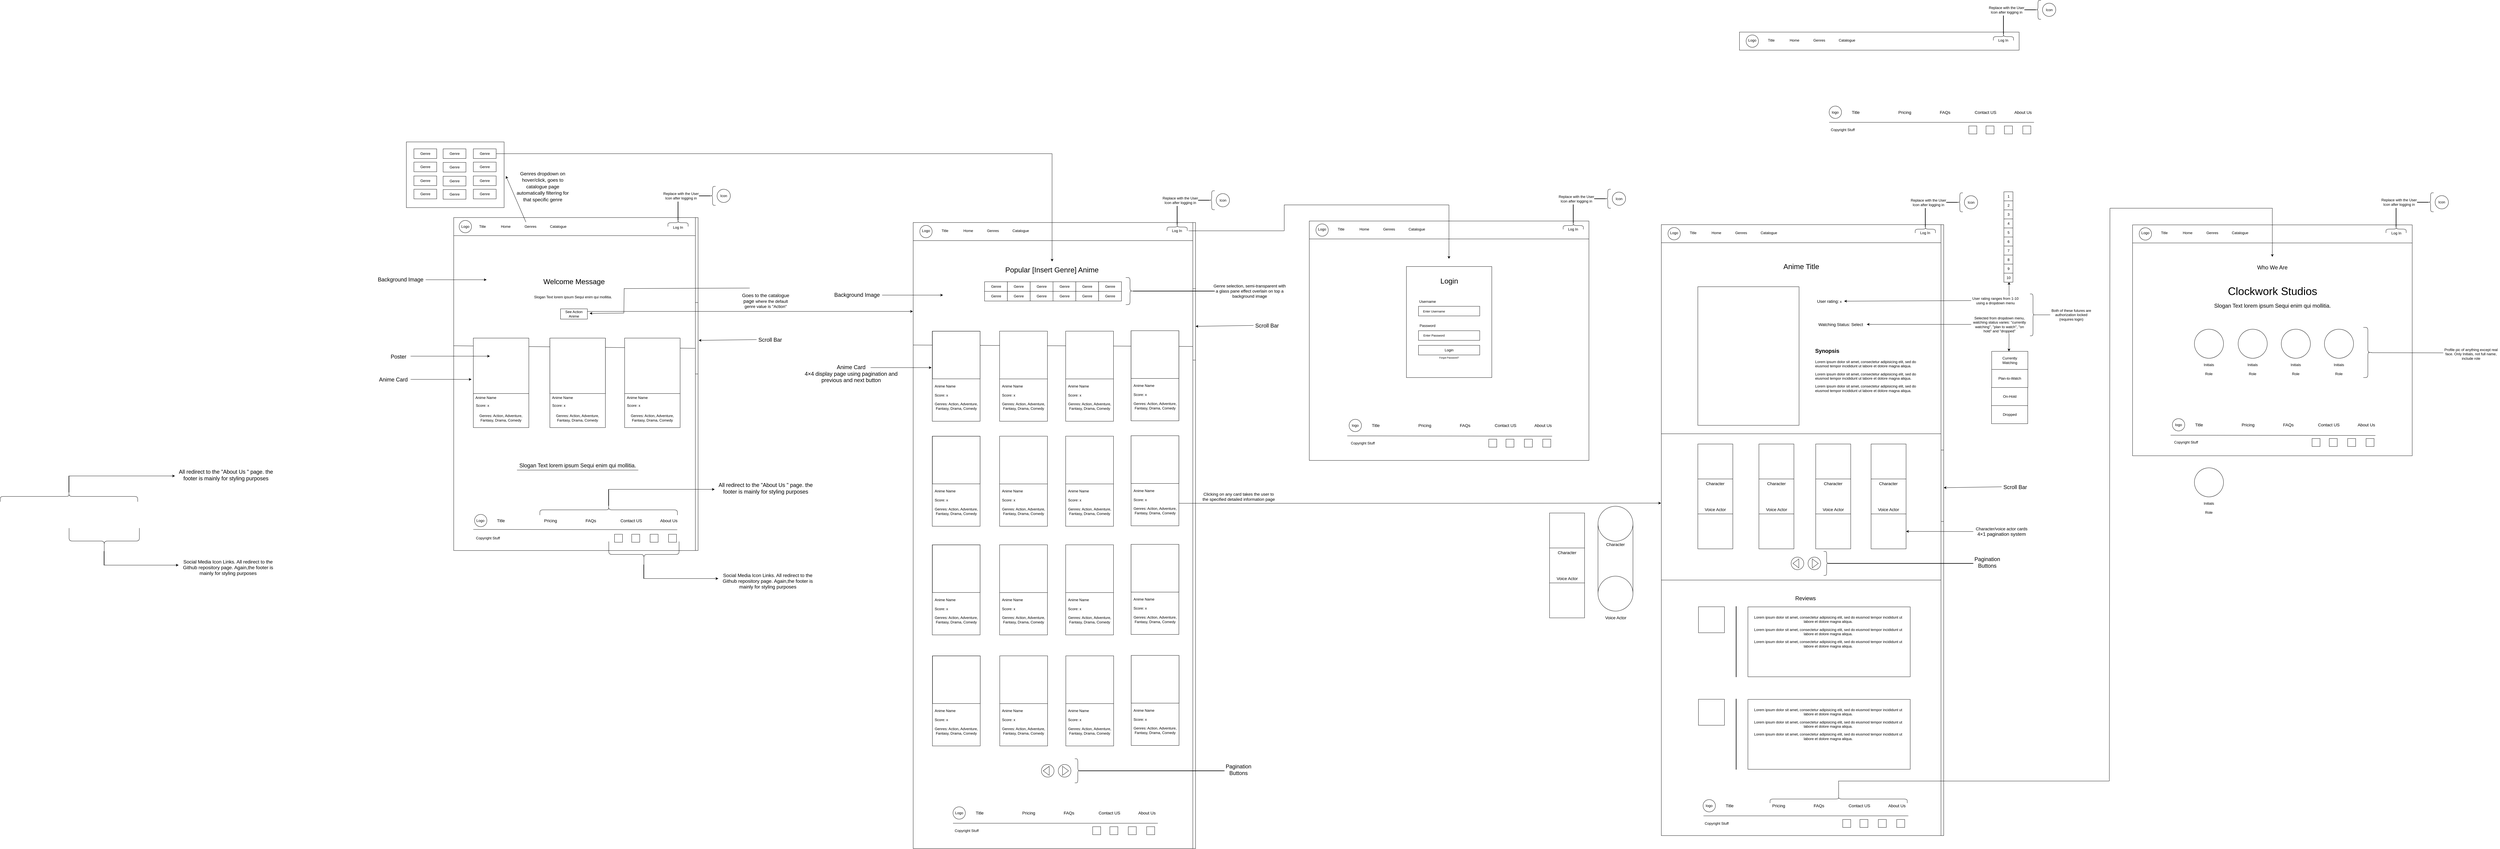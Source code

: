 <mxfile version="24.8.4">
  <diagram id="Sm7QRl1EuSu6gIw2XZn_" name="Page-1">
    <mxGraphModel dx="5420" dy="2822" grid="0" gridSize="10" guides="1" tooltips="1" connect="1" arrows="1" fold="1" page="1" pageScale="1" pageWidth="850" pageHeight="1100" math="0" shadow="0">
      <root>
        <mxCell id="0" />
        <mxCell id="1" parent="0" />
        <mxCell id="elGLCcLqq4hsejK-HVBq-1214" value="" style="rounded=0;whiteSpace=wrap;html=1;" vertex="1" parent="1">
          <mxGeometry x="2893" y="278.5" width="927" height="60" as="geometry" />
        </mxCell>
        <mxCell id="elGLCcLqq4hsejK-HVBq-1169" value="" style="rounded=0;whiteSpace=wrap;html=1;" vertex="1" parent="1">
          <mxGeometry x="5622" y="350.5" width="927" height="707" as="geometry" />
        </mxCell>
        <mxCell id="elGLCcLqq4hsejK-HVBq-380" value="" style="rounded=0;whiteSpace=wrap;html=1;" vertex="1" parent="1">
          <mxGeometry x="1580" y="283.5" width="927" height="2077.5" as="geometry" />
        </mxCell>
        <mxCell id="elGLCcLqq4hsejK-HVBq-381" value="" style="endArrow=none;html=1;rounded=0;entryX=0;entryY=0.175;entryDx=0;entryDy=0;entryPerimeter=0;exitX=1.002;exitY=0.198;exitDx=0;exitDy=0;exitPerimeter=0;" edge="1" parent="1" source="elGLCcLqq4hsejK-HVBq-380">
          <mxGeometry width="50" height="50" relative="1" as="geometry">
            <mxPoint x="2504.219" y="691.872" as="sourcePoint" />
            <mxPoint x="1580" y="690.0" as="targetPoint" />
          </mxGeometry>
        </mxCell>
        <mxCell id="elGLCcLqq4hsejK-HVBq-59" value="" style="rounded=0;whiteSpace=wrap;html=1;" vertex="1" parent="1">
          <mxGeometry x="57" y="267" width="810" height="1105" as="geometry" />
        </mxCell>
        <mxCell id="elGLCcLqq4hsejK-HVBq-2" value="" style="rounded=0;whiteSpace=wrap;html=1;" vertex="1" parent="1">
          <mxGeometry x="57" y="267" width="801" height="60" as="geometry" />
        </mxCell>
        <mxCell id="elGLCcLqq4hsejK-HVBq-6" value="" style="ellipse;whiteSpace=wrap;html=1;aspect=fixed;" vertex="1" parent="1">
          <mxGeometry x="75" y="276.5" width="41" height="41" as="geometry" />
        </mxCell>
        <mxCell id="elGLCcLqq4hsejK-HVBq-3" value="Logo" style="text;html=1;align=center;verticalAlign=middle;whiteSpace=wrap;rounded=0;" vertex="1" parent="1">
          <mxGeometry x="65" y="282" width="61" height="30" as="geometry" />
        </mxCell>
        <mxCell id="elGLCcLqq4hsejK-HVBq-7" value="Title" style="text;html=1;align=center;verticalAlign=middle;whiteSpace=wrap;rounded=0;" vertex="1" parent="1">
          <mxGeometry x="122" y="282" width="61" height="30" as="geometry" />
        </mxCell>
        <mxCell id="elGLCcLqq4hsejK-HVBq-9" value="Catalogue" style="text;html=1;align=center;verticalAlign=middle;whiteSpace=wrap;rounded=0;" vertex="1" parent="1">
          <mxGeometry x="365" y="282" width="77" height="30" as="geometry" />
        </mxCell>
        <mxCell id="elGLCcLqq4hsejK-HVBq-10" value="Genres" style="text;html=1;align=center;verticalAlign=middle;whiteSpace=wrap;rounded=0;" vertex="1" parent="1">
          <mxGeometry x="281" y="282" width="61" height="30" as="geometry" />
        </mxCell>
        <mxCell id="elGLCcLqq4hsejK-HVBq-12" value="Log In" style="text;html=1;align=center;verticalAlign=middle;whiteSpace=wrap;rounded=0;" vertex="1" parent="1">
          <mxGeometry x="762" y="285" width="77" height="30" as="geometry" />
        </mxCell>
        <mxCell id="elGLCcLqq4hsejK-HVBq-16" value="&lt;font style=&quot;font-size: 24px;&quot;&gt;Welcome Message&lt;/font&gt;" style="text;html=1;align=center;verticalAlign=middle;whiteSpace=wrap;rounded=0;" vertex="1" parent="1">
          <mxGeometry x="289" y="411" width="334" height="138" as="geometry" />
        </mxCell>
        <mxCell id="elGLCcLqq4hsejK-HVBq-18" value="Slogan Text lorem ipsum Sequi enim qui mollitia. " style="text;html=1;align=center;verticalAlign=middle;whiteSpace=wrap;rounded=0;" vertex="1" parent="1">
          <mxGeometry x="306" y="516" width="293" height="30" as="geometry" />
        </mxCell>
        <mxCell id="elGLCcLqq4hsejK-HVBq-20" value="See Action Anime" style="rounded=0;whiteSpace=wrap;html=1;" vertex="1" parent="1">
          <mxGeometry x="411" y="570" width="89" height="34" as="geometry" />
        </mxCell>
        <mxCell id="elGLCcLqq4hsejK-HVBq-21" value="&lt;font style=&quot;font-size: 18px;&quot;&gt;Background Image&lt;/font&gt;" style="text;html=1;align=center;verticalAlign=middle;whiteSpace=wrap;rounded=0;" vertex="1" parent="1">
          <mxGeometry x="-213" y="441" width="188" height="64" as="geometry" />
        </mxCell>
        <mxCell id="elGLCcLqq4hsejK-HVBq-27" value="" style="endArrow=classic;html=1;rounded=0;" edge="1" parent="1">
          <mxGeometry width="50" height="50" relative="1" as="geometry">
            <mxPoint x="-36" y="473.33" as="sourcePoint" />
            <mxPoint x="166" y="473.33" as="targetPoint" />
          </mxGeometry>
        </mxCell>
        <mxCell id="elGLCcLqq4hsejK-HVBq-28" value="" style="rounded=0;whiteSpace=wrap;html=1;" vertex="1" parent="1">
          <mxGeometry x="-100" y="16" width="324" height="218" as="geometry" />
        </mxCell>
        <mxCell id="elGLCcLqq4hsejK-HVBq-55" value="" style="endArrow=classic;html=1;rounded=0;exitX=0.25;exitY=0;exitDx=0;exitDy=0;" edge="1" parent="1" source="elGLCcLqq4hsejK-HVBq-10">
          <mxGeometry width="50" height="50" relative="1" as="geometry">
            <mxPoint x="448" y="146" as="sourcePoint" />
            <mxPoint x="230" y="129" as="targetPoint" />
          </mxGeometry>
        </mxCell>
        <mxCell id="elGLCcLqq4hsejK-HVBq-57" value="&lt;font style=&quot;font-size: 18px;&quot;&gt;&lt;font size=&quot;3&quot;&gt;Genres dropdown on hover/click, goes to catalogue page automatically filtering for that specific genre&lt;/font&gt;&lt;/font&gt;" style="text;html=1;align=center;verticalAlign=middle;whiteSpace=wrap;rounded=0;" vertex="1" parent="1">
          <mxGeometry x="258" y="132" width="188" height="64" as="geometry" />
        </mxCell>
        <mxCell id="elGLCcLqq4hsejK-HVBq-61" value="" style="rounded=0;whiteSpace=wrap;html=1;" vertex="1" parent="1">
          <mxGeometry x="858" y="267" width="9" height="1105" as="geometry" />
        </mxCell>
        <mxCell id="elGLCcLqq4hsejK-HVBq-62" value="" style="rounded=0;whiteSpace=wrap;html=1;" vertex="1" parent="1">
          <mxGeometry x="858" y="549" width="9" height="237" as="geometry" />
        </mxCell>
        <mxCell id="elGLCcLqq4hsejK-HVBq-63" value="&lt;font style=&quot;font-size: 18px;&quot;&gt;Scroll Bar&lt;/font&gt;" style="text;html=1;align=center;verticalAlign=middle;whiteSpace=wrap;rounded=0;" vertex="1" parent="1">
          <mxGeometry x="1012" y="641" width="188" height="64" as="geometry" />
        </mxCell>
        <mxCell id="elGLCcLqq4hsejK-HVBq-64" value="" style="endArrow=classic;html=1;rounded=0;entryX=1.215;entryY=0.53;entryDx=0;entryDy=0;entryPerimeter=0;" edge="1" parent="1" target="elGLCcLqq4hsejK-HVBq-62">
          <mxGeometry width="50" height="50" relative="1" as="geometry">
            <mxPoint x="1061" y="672" as="sourcePoint" />
            <mxPoint x="917" y="697" as="targetPoint" />
          </mxGeometry>
        </mxCell>
        <mxCell id="elGLCcLqq4hsejK-HVBq-65" value="Home" style="text;html=1;align=center;verticalAlign=middle;whiteSpace=wrap;rounded=0;" vertex="1" parent="1">
          <mxGeometry x="190.5" y="282" width="77" height="30" as="geometry" />
        </mxCell>
        <mxCell id="elGLCcLqq4hsejK-HVBq-70" value="" style="endArrow=none;html=1;rounded=0;entryX=-0.001;entryY=0.385;entryDx=0;entryDy=0;entryPerimeter=0;" edge="1" parent="1" target="elGLCcLqq4hsejK-HVBq-59">
          <mxGeometry width="50" height="50" relative="1" as="geometry">
            <mxPoint x="858" y="701" as="sourcePoint" />
            <mxPoint x="44" y="709" as="targetPoint" />
          </mxGeometry>
        </mxCell>
        <mxCell id="elGLCcLqq4hsejK-HVBq-71" value="" style="rounded=0;whiteSpace=wrap;html=1;" vertex="1" parent="1">
          <mxGeometry x="122" y="667" width="184" height="297" as="geometry" />
        </mxCell>
        <mxCell id="elGLCcLqq4hsejK-HVBq-74" value="Anime Name" style="text;html=1;align=center;verticalAlign=middle;whiteSpace=wrap;rounded=0;" vertex="1" parent="1">
          <mxGeometry x="109" y="850" width="109" height="30" as="geometry" />
        </mxCell>
        <mxCell id="elGLCcLqq4hsejK-HVBq-75" value="Score: x" style="text;html=1;align=center;verticalAlign=middle;whiteSpace=wrap;rounded=0;" vertex="1" parent="1">
          <mxGeometry x="97.5" y="876" width="109" height="30" as="geometry" />
        </mxCell>
        <mxCell id="elGLCcLqq4hsejK-HVBq-76" value="" style="whiteSpace=wrap;html=1;aspect=fixed;" vertex="1" parent="1">
          <mxGeometry x="122" y="667" width="184" height="184" as="geometry" />
        </mxCell>
        <mxCell id="elGLCcLqq4hsejK-HVBq-78" value="Genres: Action, Adventure, Fantasy, Drama, Comedy" style="text;html=1;align=center;verticalAlign=middle;whiteSpace=wrap;rounded=0;" vertex="1" parent="1">
          <mxGeometry x="122" y="917" width="183" height="30" as="geometry" />
        </mxCell>
        <mxCell id="elGLCcLqq4hsejK-HVBq-79" value="" style="rounded=0;whiteSpace=wrap;html=1;" vertex="1" parent="1">
          <mxGeometry x="375.75" y="667" width="184" height="297" as="geometry" />
        </mxCell>
        <mxCell id="elGLCcLqq4hsejK-HVBq-80" value="Anime Name" style="text;html=1;align=center;verticalAlign=middle;whiteSpace=wrap;rounded=0;" vertex="1" parent="1">
          <mxGeometry x="362.75" y="850" width="109" height="30" as="geometry" />
        </mxCell>
        <mxCell id="elGLCcLqq4hsejK-HVBq-81" value="Score: x" style="text;html=1;align=center;verticalAlign=middle;whiteSpace=wrap;rounded=0;" vertex="1" parent="1">
          <mxGeometry x="351.25" y="876" width="109" height="30" as="geometry" />
        </mxCell>
        <mxCell id="elGLCcLqq4hsejK-HVBq-82" value="" style="whiteSpace=wrap;html=1;aspect=fixed;" vertex="1" parent="1">
          <mxGeometry x="375.75" y="667" width="184" height="184" as="geometry" />
        </mxCell>
        <mxCell id="elGLCcLqq4hsejK-HVBq-83" value="Genres: Action, Adventure, Fantasy, Drama, Comedy" style="text;html=1;align=center;verticalAlign=middle;whiteSpace=wrap;rounded=0;" vertex="1" parent="1">
          <mxGeometry x="375.75" y="917" width="183" height="30" as="geometry" />
        </mxCell>
        <mxCell id="elGLCcLqq4hsejK-HVBq-84" value="" style="rounded=0;whiteSpace=wrap;html=1;" vertex="1" parent="1">
          <mxGeometry x="623.5" y="667" width="184" height="297" as="geometry" />
        </mxCell>
        <mxCell id="elGLCcLqq4hsejK-HVBq-85" value="Anime Name" style="text;html=1;align=center;verticalAlign=middle;whiteSpace=wrap;rounded=0;" vertex="1" parent="1">
          <mxGeometry x="610.5" y="850" width="109" height="30" as="geometry" />
        </mxCell>
        <mxCell id="elGLCcLqq4hsejK-HVBq-86" value="Score: x" style="text;html=1;align=center;verticalAlign=middle;whiteSpace=wrap;rounded=0;" vertex="1" parent="1">
          <mxGeometry x="599" y="876" width="109" height="30" as="geometry" />
        </mxCell>
        <mxCell id="elGLCcLqq4hsejK-HVBq-87" value="" style="whiteSpace=wrap;html=1;aspect=fixed;" vertex="1" parent="1">
          <mxGeometry x="623.5" y="667" width="184" height="184" as="geometry" />
        </mxCell>
        <mxCell id="elGLCcLqq4hsejK-HVBq-88" value="Genres: Action, Adventure, Fantasy, Drama, Comedy" style="text;html=1;align=center;verticalAlign=middle;whiteSpace=wrap;rounded=0;" vertex="1" parent="1">
          <mxGeometry x="623.5" y="917" width="183" height="30" as="geometry" />
        </mxCell>
        <mxCell id="elGLCcLqq4hsejK-HVBq-91" value="&lt;font style=&quot;font-size: 18px;&quot;&gt;Anime Card&lt;/font&gt;" style="text;html=1;align=center;verticalAlign=middle;whiteSpace=wrap;rounded=0;" vertex="1" parent="1">
          <mxGeometry x="-237" y="773" width="188" height="64" as="geometry" />
        </mxCell>
        <mxCell id="elGLCcLqq4hsejK-HVBq-92" value="" style="endArrow=classic;html=1;rounded=0;" edge="1" parent="1">
          <mxGeometry width="50" height="50" relative="1" as="geometry">
            <mxPoint x="-86" y="727" as="sourcePoint" />
            <mxPoint x="177" y="727" as="targetPoint" />
          </mxGeometry>
        </mxCell>
        <mxCell id="elGLCcLqq4hsejK-HVBq-93" value="&lt;font style=&quot;font-size: 18px;&quot;&gt;Poster&lt;/font&gt;" style="text;html=1;align=center;verticalAlign=middle;whiteSpace=wrap;rounded=0;" vertex="1" parent="1">
          <mxGeometry x="-220" y="697" width="188" height="64" as="geometry" />
        </mxCell>
        <mxCell id="elGLCcLqq4hsejK-HVBq-94" value="" style="endArrow=classic;html=1;rounded=0;" edge="1" parent="1">
          <mxGeometry width="50" height="50" relative="1" as="geometry">
            <mxPoint x="-86" y="804" as="sourcePoint" />
            <mxPoint x="116" y="804" as="targetPoint" />
          </mxGeometry>
        </mxCell>
        <mxCell id="elGLCcLqq4hsejK-HVBq-101" value="" style="endArrow=none;html=1;rounded=0;" edge="1" parent="1">
          <mxGeometry width="50" height="50" relative="1" as="geometry">
            <mxPoint x="122" y="1302" as="sourcePoint" />
            <mxPoint x="798" y="1303" as="targetPoint" />
          </mxGeometry>
        </mxCell>
        <mxCell id="elGLCcLqq4hsejK-HVBq-104" value="&lt;font style=&quot;font-size: 14px;&quot;&gt;Pricing&lt;/font&gt;" style="text;html=1;align=center;verticalAlign=middle;whiteSpace=wrap;rounded=0;" vertex="1" parent="1">
          <mxGeometry x="348" y="1257.5" width="60" height="30" as="geometry" />
        </mxCell>
        <mxCell id="elGLCcLqq4hsejK-HVBq-105" value="&lt;font style=&quot;font-size: 14px;&quot;&gt;About Us&lt;/font&gt;" style="text;html=1;align=center;verticalAlign=middle;whiteSpace=wrap;rounded=0;" vertex="1" parent="1">
          <mxGeometry x="740" y="1257.5" width="60" height="30" as="geometry" />
        </mxCell>
        <mxCell id="elGLCcLqq4hsejK-HVBq-106" value="&lt;font style=&quot;font-size: 14px;&quot;&gt;Contact US&lt;/font&gt;" style="text;html=1;align=center;verticalAlign=middle;whiteSpace=wrap;rounded=0;" vertex="1" parent="1">
          <mxGeometry x="606" y="1257.5" width="79" height="30" as="geometry" />
        </mxCell>
        <mxCell id="elGLCcLqq4hsejK-HVBq-107" value="&lt;font style=&quot;font-size: 14px;&quot;&gt;FAQs&lt;/font&gt;" style="text;html=1;align=center;verticalAlign=middle;whiteSpace=wrap;rounded=0;" vertex="1" parent="1">
          <mxGeometry x="471.75" y="1257.5" width="79" height="30" as="geometry" />
        </mxCell>
        <mxCell id="elGLCcLqq4hsejK-HVBq-108" value="" style="ellipse;whiteSpace=wrap;html=1;aspect=fixed;" vertex="1" parent="1">
          <mxGeometry x="126" y="1252" width="41" height="41" as="geometry" />
        </mxCell>
        <mxCell id="elGLCcLqq4hsejK-HVBq-109" value="Logo" style="text;html=1;align=center;verticalAlign=middle;whiteSpace=wrap;rounded=0;" vertex="1" parent="1">
          <mxGeometry x="115" y="1257.5" width="61" height="30" as="geometry" />
        </mxCell>
        <mxCell id="elGLCcLqq4hsejK-HVBq-110" value="&lt;font style=&quot;font-size: 14px;&quot;&gt;Title&lt;/font&gt;" style="text;html=1;align=center;verticalAlign=middle;whiteSpace=wrap;rounded=0;" vertex="1" parent="1">
          <mxGeometry x="182.5" y="1257.5" width="61" height="30" as="geometry" />
        </mxCell>
        <mxCell id="elGLCcLqq4hsejK-HVBq-113" value="" style="whiteSpace=wrap;html=1;aspect=fixed;" vertex="1" parent="1">
          <mxGeometry x="708" y="1318" width="26.5" height="26.5" as="geometry" />
        </mxCell>
        <mxCell id="elGLCcLqq4hsejK-HVBq-117" value="Copyright Stuff" style="text;html=1;align=center;verticalAlign=middle;whiteSpace=wrap;rounded=0;" vertex="1" parent="1">
          <mxGeometry x="115" y="1317.5" width="111" height="27" as="geometry" />
        </mxCell>
        <mxCell id="elGLCcLqq4hsejK-HVBq-118" value="" style="whiteSpace=wrap;html=1;aspect=fixed;" vertex="1" parent="1">
          <mxGeometry x="769" y="1318" width="26.5" height="26.5" as="geometry" />
        </mxCell>
        <mxCell id="elGLCcLqq4hsejK-HVBq-119" value="" style="whiteSpace=wrap;html=1;aspect=fixed;" vertex="1" parent="1">
          <mxGeometry x="647" y="1318" width="26.5" height="26.5" as="geometry" />
        </mxCell>
        <mxCell id="elGLCcLqq4hsejK-HVBq-120" value="" style="whiteSpace=wrap;html=1;aspect=fixed;" vertex="1" parent="1">
          <mxGeometry x="590" y="1318" width="26.5" height="26.5" as="geometry" />
        </mxCell>
        <mxCell id="elGLCcLqq4hsejK-HVBq-121" value="" style="shape=curlyBracket;whiteSpace=wrap;html=1;rounded=1;labelPosition=left;verticalLabelPosition=middle;align=right;verticalAlign=middle;rotation=90;" vertex="1" parent="1">
          <mxGeometry x="553" y="1009" width="35" height="456" as="geometry" />
        </mxCell>
        <mxCell id="elGLCcLqq4hsejK-HVBq-124" style="edgeStyle=orthogonalEdgeStyle;rounded=0;orthogonalLoop=1;jettySize=auto;html=1;exitX=1;exitY=0.5;exitDx=0;exitDy=0;exitPerimeter=0;" edge="1" parent="1">
          <mxGeometry relative="1" as="geometry">
            <mxPoint x="733.5" y="1169" as="sourcePoint" />
            <mxPoint x="922" y="1169" as="targetPoint" />
            <Array as="points">
              <mxPoint x="571" y="1169" />
              <mxPoint x="571" y="1223" />
              <mxPoint x="570" y="1223" />
              <mxPoint x="570" y="1169" />
            </Array>
          </mxGeometry>
        </mxCell>
        <mxCell id="elGLCcLqq4hsejK-HVBq-126" value="&lt;font style=&quot;font-size: 18px;&quot;&gt;All redirect to the &quot;About Us &quot; page. the footer is mainly for styling purposes&lt;/font&gt;" style="text;html=1;align=center;verticalAlign=middle;whiteSpace=wrap;rounded=0;" vertex="1" parent="1">
          <mxGeometry x="918" y="1151" width="346" height="30" as="geometry" />
        </mxCell>
        <mxCell id="elGLCcLqq4hsejK-HVBq-131" value="" style="shape=curlyBracket;whiteSpace=wrap;html=1;rounded=1;labelPosition=left;verticalLabelPosition=middle;align=right;verticalAlign=middle;rotation=-90;" vertex="1" parent="1">
          <mxGeometry x="644.5" y="1268.5" width="86" height="233" as="geometry" />
        </mxCell>
        <mxCell id="elGLCcLqq4hsejK-HVBq-132" style="edgeStyle=orthogonalEdgeStyle;rounded=0;orthogonalLoop=1;jettySize=auto;html=1;exitX=1;exitY=0.5;exitDx=0;exitDy=0;exitPerimeter=0;" edge="1" parent="1">
          <mxGeometry relative="1" as="geometry">
            <mxPoint x="849.86" y="1464.97" as="sourcePoint" />
            <mxPoint x="934" y="1465" as="targetPoint" />
            <Array as="points">
              <mxPoint x="687.61" y="1464.97" />
              <mxPoint x="687.61" y="1418.97" />
              <mxPoint x="686.61" y="1418.97" />
              <mxPoint x="686.61" y="1464.97" />
            </Array>
          </mxGeometry>
        </mxCell>
        <mxCell id="elGLCcLqq4hsejK-HVBq-133" value="&lt;div&gt;&lt;font size=&quot;3&quot;&gt;Social Media Icon Links. All redirect to the Github repository page. Again,the footer is mainly for styling purposes&lt;/font&gt;&lt;/div&gt;" style="text;html=1;align=center;verticalAlign=middle;whiteSpace=wrap;rounded=0;" vertex="1" parent="1">
          <mxGeometry x="925" y="1413" width="346" height="119" as="geometry" />
        </mxCell>
        <mxCell id="elGLCcLqq4hsejK-HVBq-134" value="&lt;font style=&quot;font-size: 18px;&quot;&gt;Slogan Text lorem ipsum Sequi enim qui mollitia. &lt;/font&gt;" style="text;html=1;align=center;verticalAlign=middle;whiteSpace=wrap;rounded=0;" vertex="1" parent="1">
          <mxGeometry x="266.75" y="1075" width="402" height="30" as="geometry" />
        </mxCell>
        <mxCell id="elGLCcLqq4hsejK-HVBq-137" value="" style="endArrow=none;html=1;rounded=0;entryX=1;entryY=1;entryDx=0;entryDy=0;exitX=0;exitY=1;exitDx=0;exitDy=0;" edge="1" parent="1" source="elGLCcLqq4hsejK-HVBq-134" target="elGLCcLqq4hsejK-HVBq-134">
          <mxGeometry width="50" height="50" relative="1" as="geometry">
            <mxPoint x="402" y="1168" as="sourcePoint" />
            <mxPoint x="452" y="1118" as="targetPoint" />
          </mxGeometry>
        </mxCell>
        <mxCell id="elGLCcLqq4hsejK-HVBq-139" value="&lt;font size=&quot;3&quot;&gt;Goes to the catalogue page &lt;/font&gt;&lt;font style=&quot;font-size: 14px;&quot;&gt;where the default genre value is &quot;Action&quot;&lt;/font&gt;" style="text;html=1;align=center;verticalAlign=middle;whiteSpace=wrap;rounded=0;" vertex="1" parent="1">
          <mxGeometry x="997" y="510.5" width="188" height="64" as="geometry" />
        </mxCell>
        <mxCell id="elGLCcLqq4hsejK-HVBq-140" value="" style="endArrow=classic;html=1;rounded=0;entryX=1.215;entryY=0.53;entryDx=0;entryDy=0;entryPerimeter=0;" edge="1" parent="1">
          <mxGeometry width="50" height="50" relative="1" as="geometry">
            <mxPoint x="621" y="584" as="sourcePoint" />
            <mxPoint x="507.25" y="585" as="targetPoint" />
          </mxGeometry>
        </mxCell>
        <mxCell id="elGLCcLqq4hsejK-HVBq-141" value="" style="endArrow=none;html=1;rounded=0;entryX=0.997;entryY=0.657;entryDx=0;entryDy=0;entryPerimeter=0;" edge="1" parent="1" target="elGLCcLqq4hsejK-HVBq-16">
          <mxGeometry width="50" height="50" relative="1" as="geometry">
            <mxPoint x="621" y="584" as="sourcePoint" />
            <mxPoint x="625.332" y="501.0" as="targetPoint" />
          </mxGeometry>
        </mxCell>
        <mxCell id="elGLCcLqq4hsejK-HVBq-144" value="" style="endArrow=none;html=1;rounded=0;entryX=0.998;entryY=0.664;entryDx=0;entryDy=0;entryPerimeter=0;" edge="1" parent="1" target="elGLCcLqq4hsejK-HVBq-16">
          <mxGeometry width="50" height="50" relative="1" as="geometry">
            <mxPoint x="1038" y="501" as="sourcePoint" />
            <mxPoint x="628" y="503" as="targetPoint" />
          </mxGeometry>
        </mxCell>
        <mxCell id="elGLCcLqq4hsejK-HVBq-145" value="" style="shape=curlyBracket;whiteSpace=wrap;html=1;rounded=1;labelPosition=left;verticalLabelPosition=middle;align=right;verticalAlign=middle;rotation=90;" vertex="1" parent="1">
          <mxGeometry x="787.75" y="250.5" width="25.5" height="67" as="geometry" />
        </mxCell>
        <mxCell id="elGLCcLqq4hsejK-HVBq-146" value="" style="line;strokeWidth=2;direction=south;html=1;" vertex="1" parent="1">
          <mxGeometry x="795.5" y="214" width="10" height="62.5" as="geometry" />
        </mxCell>
        <mxCell id="elGLCcLqq4hsejK-HVBq-147" value="Replace with the User Icon after logging in" style="text;html=1;align=center;verticalAlign=middle;whiteSpace=wrap;rounded=0;" vertex="1" parent="1">
          <mxGeometry x="740" y="180" width="141" height="30" as="geometry" />
        </mxCell>
        <mxCell id="elGLCcLqq4hsejK-HVBq-148" value="Icon" style="ellipse;whiteSpace=wrap;html=1;aspect=fixed;" vertex="1" parent="1">
          <mxGeometry x="930" y="173" width="44" height="44" as="geometry" />
        </mxCell>
        <mxCell id="elGLCcLqq4hsejK-HVBq-149" value="" style="shape=curlyBracket;whiteSpace=wrap;html=1;rounded=1;labelPosition=left;verticalLabelPosition=middle;align=right;verticalAlign=middle;" vertex="1" parent="1">
          <mxGeometry x="905" y="163.5" width="20" height="63" as="geometry" />
        </mxCell>
        <mxCell id="elGLCcLqq4hsejK-HVBq-150" value="" style="line;strokeWidth=2;html=1;" vertex="1" parent="1">
          <mxGeometry x="870" y="190" width="38" height="10" as="geometry" />
        </mxCell>
        <mxCell id="elGLCcLqq4hsejK-HVBq-152" value="" style="rounded=0;whiteSpace=wrap;html=1;" vertex="1" parent="1">
          <mxGeometry x="1580" y="283.5" width="927" height="60" as="geometry" />
        </mxCell>
        <mxCell id="elGLCcLqq4hsejK-HVBq-154" value="Title" style="text;html=1;align=center;verticalAlign=middle;whiteSpace=wrap;rounded=0;" vertex="1" parent="1">
          <mxGeometry x="1655" y="295.5" width="61" height="30" as="geometry" />
        </mxCell>
        <mxCell id="elGLCcLqq4hsejK-HVBq-155" value="Catalogue" style="text;html=1;align=center;verticalAlign=middle;whiteSpace=wrap;rounded=0;" vertex="1" parent="1">
          <mxGeometry x="1898" y="295.5" width="77" height="30" as="geometry" />
        </mxCell>
        <mxCell id="elGLCcLqq4hsejK-HVBq-156" value="Genres" style="text;html=1;align=center;verticalAlign=middle;whiteSpace=wrap;rounded=0;" vertex="1" parent="1">
          <mxGeometry x="1814" y="295.5" width="61" height="30" as="geometry" />
        </mxCell>
        <mxCell id="elGLCcLqq4hsejK-HVBq-157" value="Log In" style="text;html=1;align=center;verticalAlign=middle;whiteSpace=wrap;rounded=0;" vertex="1" parent="1">
          <mxGeometry x="2416" y="296" width="77" height="30" as="geometry" />
        </mxCell>
        <mxCell id="elGLCcLqq4hsejK-HVBq-159" value="Home" style="text;html=1;align=center;verticalAlign=middle;whiteSpace=wrap;rounded=0;" vertex="1" parent="1">
          <mxGeometry x="1723.5" y="295.5" width="77" height="30" as="geometry" />
        </mxCell>
        <mxCell id="elGLCcLqq4hsejK-HVBq-162" value="" style="ellipse;whiteSpace=wrap;html=1;aspect=fixed;" vertex="1" parent="1">
          <mxGeometry x="1602" y="293" width="41" height="41" as="geometry" />
        </mxCell>
        <mxCell id="elGLCcLqq4hsejK-HVBq-163" value="Logo" style="text;html=1;align=center;verticalAlign=middle;whiteSpace=wrap;rounded=0;" vertex="1" parent="1">
          <mxGeometry x="1592" y="295.5" width="61" height="30" as="geometry" />
        </mxCell>
        <mxCell id="elGLCcLqq4hsejK-HVBq-165" value="" style="rounded=0;whiteSpace=wrap;html=1;" vertex="1" parent="1">
          <mxGeometry x="2507" y="283.5" width="9" height="2077.5" as="geometry" />
        </mxCell>
        <mxCell id="elGLCcLqq4hsejK-HVBq-158" value="" style="rounded=0;whiteSpace=wrap;html=1;" vertex="1" parent="1">
          <mxGeometry x="2507" y="503" width="9" height="237" as="geometry" />
        </mxCell>
        <mxCell id="elGLCcLqq4hsejK-HVBq-166" value="" style="rounded=0;whiteSpace=wrap;html=1;" vertex="1" parent="1">
          <mxGeometry x="1643.25" y="644" width="158.5" height="299" as="geometry" />
        </mxCell>
        <mxCell id="elGLCcLqq4hsejK-HVBq-167" value="Anime Name" style="text;html=1;align=center;verticalAlign=middle;whiteSpace=wrap;rounded=0;" vertex="1" parent="1">
          <mxGeometry x="1649.62" y="811.5" width="71.75" height="30" as="geometry" />
        </mxCell>
        <mxCell id="elGLCcLqq4hsejK-HVBq-168" value="Score: x" style="text;html=1;align=center;verticalAlign=middle;whiteSpace=wrap;rounded=0;" vertex="1" parent="1">
          <mxGeometry x="1649.62" y="843" width="46.75" height="27" as="geometry" />
        </mxCell>
        <mxCell id="elGLCcLqq4hsejK-HVBq-169" value="" style="whiteSpace=wrap;html=1;aspect=fixed;" vertex="1" parent="1">
          <mxGeometry x="1643.75" y="644.25" width="158" height="158" as="geometry" />
        </mxCell>
        <mxCell id="elGLCcLqq4hsejK-HVBq-170" value="Genres: Action, Adventure, Fantasy, Drama, Comedy" style="text;html=1;align=center;verticalAlign=middle;whiteSpace=wrap;rounded=0;" vertex="1" parent="1">
          <mxGeometry x="1645.63" y="878" width="153.75" height="30" as="geometry" />
        </mxCell>
        <mxCell id="elGLCcLqq4hsejK-HVBq-243" value="" style="rounded=0;whiteSpace=wrap;html=1;" vertex="1" parent="1">
          <mxGeometry x="1866.5" y="644" width="158.5" height="299" as="geometry" />
        </mxCell>
        <mxCell id="elGLCcLqq4hsejK-HVBq-248" value="" style="rounded=0;whiteSpace=wrap;html=1;" vertex="1" parent="1">
          <mxGeometry x="2085.5" y="644" width="158.5" height="299" as="geometry" />
        </mxCell>
        <mxCell id="elGLCcLqq4hsejK-HVBq-253" value="" style="rounded=0;whiteSpace=wrap;html=1;" vertex="1" parent="1">
          <mxGeometry x="2302.25" y="642.5" width="158.5" height="299" as="geometry" />
        </mxCell>
        <mxCell id="elGLCcLqq4hsejK-HVBq-290" value="" style="rounded=0;whiteSpace=wrap;html=1;" vertex="1" parent="1">
          <mxGeometry x="1866.5" y="644" width="158.5" height="299" as="geometry" />
        </mxCell>
        <mxCell id="elGLCcLqq4hsejK-HVBq-291" value="Anime Name" style="text;html=1;align=center;verticalAlign=middle;whiteSpace=wrap;rounded=0;" vertex="1" parent="1">
          <mxGeometry x="1872.87" y="811.5" width="71.75" height="30" as="geometry" />
        </mxCell>
        <mxCell id="elGLCcLqq4hsejK-HVBq-292" value="Score: x" style="text;html=1;align=center;verticalAlign=middle;whiteSpace=wrap;rounded=0;" vertex="1" parent="1">
          <mxGeometry x="1872.87" y="843" width="46.75" height="27" as="geometry" />
        </mxCell>
        <mxCell id="elGLCcLqq4hsejK-HVBq-293" value="" style="whiteSpace=wrap;html=1;aspect=fixed;" vertex="1" parent="1">
          <mxGeometry x="1866.5" y="644" width="158.5" height="158.5" as="geometry" />
        </mxCell>
        <mxCell id="elGLCcLqq4hsejK-HVBq-294" value="Genres: Action, Adventure, Fantasy, Drama, Comedy" style="text;html=1;align=center;verticalAlign=middle;whiteSpace=wrap;rounded=0;" vertex="1" parent="1">
          <mxGeometry x="1868.88" y="878" width="153.75" height="30" as="geometry" />
        </mxCell>
        <mxCell id="elGLCcLqq4hsejK-HVBq-295" value="" style="rounded=0;whiteSpace=wrap;html=1;" vertex="1" parent="1">
          <mxGeometry x="2085.5" y="644" width="158.5" height="299" as="geometry" />
        </mxCell>
        <mxCell id="elGLCcLqq4hsejK-HVBq-296" value="Anime Name" style="text;html=1;align=center;verticalAlign=middle;whiteSpace=wrap;rounded=0;" vertex="1" parent="1">
          <mxGeometry x="2091.87" y="811.5" width="71.75" height="30" as="geometry" />
        </mxCell>
        <mxCell id="elGLCcLqq4hsejK-HVBq-297" value="Score: x" style="text;html=1;align=center;verticalAlign=middle;whiteSpace=wrap;rounded=0;" vertex="1" parent="1">
          <mxGeometry x="2091.87" y="843" width="46.75" height="27" as="geometry" />
        </mxCell>
        <mxCell id="elGLCcLqq4hsejK-HVBq-298" value="" style="whiteSpace=wrap;html=1;aspect=fixed;" vertex="1" parent="1">
          <mxGeometry x="2085.5" y="644" width="158.5" height="158.5" as="geometry" />
        </mxCell>
        <mxCell id="elGLCcLqq4hsejK-HVBq-299" value="Genres: Action, Adventure, Fantasy, Drama, Comedy" style="text;html=1;align=center;verticalAlign=middle;whiteSpace=wrap;rounded=0;" vertex="1" parent="1">
          <mxGeometry x="2087.88" y="878" width="153.75" height="30" as="geometry" />
        </mxCell>
        <mxCell id="elGLCcLqq4hsejK-HVBq-300" value="" style="rounded=0;whiteSpace=wrap;html=1;" vertex="1" parent="1">
          <mxGeometry x="2302.25" y="642.5" width="158.5" height="299" as="geometry" />
        </mxCell>
        <mxCell id="elGLCcLqq4hsejK-HVBq-301" value="Anime Name" style="text;html=1;align=center;verticalAlign=middle;whiteSpace=wrap;rounded=0;" vertex="1" parent="1">
          <mxGeometry x="2308.62" y="810" width="71.75" height="30" as="geometry" />
        </mxCell>
        <mxCell id="elGLCcLqq4hsejK-HVBq-302" value="Score: x" style="text;html=1;align=center;verticalAlign=middle;whiteSpace=wrap;rounded=0;" vertex="1" parent="1">
          <mxGeometry x="2308.62" y="841.5" width="46.75" height="27" as="geometry" />
        </mxCell>
        <mxCell id="elGLCcLqq4hsejK-HVBq-303" value="" style="whiteSpace=wrap;html=1;aspect=fixed;" vertex="1" parent="1">
          <mxGeometry x="2302.25" y="642.5" width="158.5" height="158.5" as="geometry" />
        </mxCell>
        <mxCell id="elGLCcLqq4hsejK-HVBq-304" value="Genres: Action, Adventure, Fantasy, Drama, Comedy" style="text;html=1;align=center;verticalAlign=middle;whiteSpace=wrap;rounded=0;" vertex="1" parent="1">
          <mxGeometry x="2304.63" y="876.5" width="153.75" height="30" as="geometry" />
        </mxCell>
        <mxCell id="elGLCcLqq4hsejK-HVBq-309" value="" style="rounded=0;whiteSpace=wrap;html=1;" vertex="1" parent="1">
          <mxGeometry x="1643.25" y="992.5" width="158.5" height="299" as="geometry" />
        </mxCell>
        <mxCell id="elGLCcLqq4hsejK-HVBq-310" value="Anime Name" style="text;html=1;align=center;verticalAlign=middle;whiteSpace=wrap;rounded=0;" vertex="1" parent="1">
          <mxGeometry x="1649.62" y="1160" width="71.75" height="30" as="geometry" />
        </mxCell>
        <mxCell id="elGLCcLqq4hsejK-HVBq-311" value="Score: x" style="text;html=1;align=center;verticalAlign=middle;whiteSpace=wrap;rounded=0;" vertex="1" parent="1">
          <mxGeometry x="1649.62" y="1191.5" width="46.75" height="27" as="geometry" />
        </mxCell>
        <mxCell id="elGLCcLqq4hsejK-HVBq-312" value="" style="whiteSpace=wrap;html=1;aspect=fixed;" vertex="1" parent="1">
          <mxGeometry x="1643.75" y="992.75" width="158" height="158" as="geometry" />
        </mxCell>
        <mxCell id="elGLCcLqq4hsejK-HVBq-313" value="Genres: Action, Adventure, Fantasy, Drama, Comedy" style="text;html=1;align=center;verticalAlign=middle;whiteSpace=wrap;rounded=0;" vertex="1" parent="1">
          <mxGeometry x="1645.63" y="1226.5" width="153.75" height="30" as="geometry" />
        </mxCell>
        <mxCell id="elGLCcLqq4hsejK-HVBq-314" value="" style="rounded=0;whiteSpace=wrap;html=1;" vertex="1" parent="1">
          <mxGeometry x="1866.5" y="992.5" width="158.5" height="299" as="geometry" />
        </mxCell>
        <mxCell id="elGLCcLqq4hsejK-HVBq-315" value="Anime Name" style="text;html=1;align=center;verticalAlign=middle;whiteSpace=wrap;rounded=0;" vertex="1" parent="1">
          <mxGeometry x="1872.87" y="1160" width="71.75" height="30" as="geometry" />
        </mxCell>
        <mxCell id="elGLCcLqq4hsejK-HVBq-316" value="Score: x" style="text;html=1;align=center;verticalAlign=middle;whiteSpace=wrap;rounded=0;" vertex="1" parent="1">
          <mxGeometry x="1872.87" y="1191.5" width="46.75" height="27" as="geometry" />
        </mxCell>
        <mxCell id="elGLCcLqq4hsejK-HVBq-317" value="" style="whiteSpace=wrap;html=1;aspect=fixed;" vertex="1" parent="1">
          <mxGeometry x="1866.5" y="992.5" width="158.5" height="158.5" as="geometry" />
        </mxCell>
        <mxCell id="elGLCcLqq4hsejK-HVBq-318" value="Genres: Action, Adventure, Fantasy, Drama, Comedy" style="text;html=1;align=center;verticalAlign=middle;whiteSpace=wrap;rounded=0;" vertex="1" parent="1">
          <mxGeometry x="1868.88" y="1226.5" width="153.75" height="30" as="geometry" />
        </mxCell>
        <mxCell id="elGLCcLqq4hsejK-HVBq-319" value="" style="rounded=0;whiteSpace=wrap;html=1;" vertex="1" parent="1">
          <mxGeometry x="2085.5" y="992.5" width="158.5" height="299" as="geometry" />
        </mxCell>
        <mxCell id="elGLCcLqq4hsejK-HVBq-320" value="Anime Name" style="text;html=1;align=center;verticalAlign=middle;whiteSpace=wrap;rounded=0;" vertex="1" parent="1">
          <mxGeometry x="2091.87" y="1160" width="71.75" height="30" as="geometry" />
        </mxCell>
        <mxCell id="elGLCcLqq4hsejK-HVBq-321" value="Score: x" style="text;html=1;align=center;verticalAlign=middle;whiteSpace=wrap;rounded=0;" vertex="1" parent="1">
          <mxGeometry x="2091.87" y="1191.5" width="46.75" height="27" as="geometry" />
        </mxCell>
        <mxCell id="elGLCcLqq4hsejK-HVBq-322" value="" style="whiteSpace=wrap;html=1;aspect=fixed;" vertex="1" parent="1">
          <mxGeometry x="2085.5" y="992.5" width="158.5" height="158.5" as="geometry" />
        </mxCell>
        <mxCell id="elGLCcLqq4hsejK-HVBq-323" value="Genres: Action, Adventure, Fantasy, Drama, Comedy" style="text;html=1;align=center;verticalAlign=middle;whiteSpace=wrap;rounded=0;" vertex="1" parent="1">
          <mxGeometry x="2087.88" y="1226.5" width="153.75" height="30" as="geometry" />
        </mxCell>
        <mxCell id="elGLCcLqq4hsejK-HVBq-324" value="" style="rounded=0;whiteSpace=wrap;html=1;" vertex="1" parent="1">
          <mxGeometry x="2302.25" y="991" width="158.5" height="299" as="geometry" />
        </mxCell>
        <mxCell id="elGLCcLqq4hsejK-HVBq-325" value="Anime Name" style="text;html=1;align=center;verticalAlign=middle;whiteSpace=wrap;rounded=0;" vertex="1" parent="1">
          <mxGeometry x="2308.62" y="1158.5" width="71.75" height="30" as="geometry" />
        </mxCell>
        <mxCell id="elGLCcLqq4hsejK-HVBq-326" value="Score: x" style="text;html=1;align=center;verticalAlign=middle;whiteSpace=wrap;rounded=0;" vertex="1" parent="1">
          <mxGeometry x="2308.62" y="1190" width="46.75" height="27" as="geometry" />
        </mxCell>
        <mxCell id="elGLCcLqq4hsejK-HVBq-327" value="" style="whiteSpace=wrap;html=1;aspect=fixed;" vertex="1" parent="1">
          <mxGeometry x="2302.25" y="991" width="158.5" height="158.5" as="geometry" />
        </mxCell>
        <mxCell id="elGLCcLqq4hsejK-HVBq-328" value="Genres: Action, Adventure, Fantasy, Drama, Comedy" style="text;html=1;align=center;verticalAlign=middle;whiteSpace=wrap;rounded=0;" vertex="1" parent="1">
          <mxGeometry x="2304.63" y="1225" width="153.75" height="30" as="geometry" />
        </mxCell>
        <mxCell id="elGLCcLqq4hsejK-HVBq-329" value="" style="rounded=0;whiteSpace=wrap;html=1;" vertex="1" parent="1">
          <mxGeometry x="1643.25" y="1353" width="158.5" height="299" as="geometry" />
        </mxCell>
        <mxCell id="elGLCcLqq4hsejK-HVBq-330" value="Anime Name" style="text;html=1;align=center;verticalAlign=middle;whiteSpace=wrap;rounded=0;" vertex="1" parent="1">
          <mxGeometry x="1649.62" y="1520.5" width="71.75" height="30" as="geometry" />
        </mxCell>
        <mxCell id="elGLCcLqq4hsejK-HVBq-331" value="Score: x" style="text;html=1;align=center;verticalAlign=middle;whiteSpace=wrap;rounded=0;" vertex="1" parent="1">
          <mxGeometry x="1649.62" y="1552" width="46.75" height="27" as="geometry" />
        </mxCell>
        <mxCell id="elGLCcLqq4hsejK-HVBq-332" value="" style="whiteSpace=wrap;html=1;aspect=fixed;" vertex="1" parent="1">
          <mxGeometry x="1643.75" y="1353.25" width="158" height="158" as="geometry" />
        </mxCell>
        <mxCell id="elGLCcLqq4hsejK-HVBq-333" value="Genres: Action, Adventure, Fantasy, Drama, Comedy" style="text;html=1;align=center;verticalAlign=middle;whiteSpace=wrap;rounded=0;" vertex="1" parent="1">
          <mxGeometry x="1645.63" y="1587" width="153.75" height="30" as="geometry" />
        </mxCell>
        <mxCell id="elGLCcLqq4hsejK-HVBq-334" value="" style="rounded=0;whiteSpace=wrap;html=1;" vertex="1" parent="1">
          <mxGeometry x="1866.5" y="1353" width="158.5" height="299" as="geometry" />
        </mxCell>
        <mxCell id="elGLCcLqq4hsejK-HVBq-335" value="Anime Name" style="text;html=1;align=center;verticalAlign=middle;whiteSpace=wrap;rounded=0;" vertex="1" parent="1">
          <mxGeometry x="1872.87" y="1520.5" width="71.75" height="30" as="geometry" />
        </mxCell>
        <mxCell id="elGLCcLqq4hsejK-HVBq-336" value="Score: x" style="text;html=1;align=center;verticalAlign=middle;whiteSpace=wrap;rounded=0;" vertex="1" parent="1">
          <mxGeometry x="1872.87" y="1552" width="46.75" height="27" as="geometry" />
        </mxCell>
        <mxCell id="elGLCcLqq4hsejK-HVBq-337" value="" style="whiteSpace=wrap;html=1;aspect=fixed;" vertex="1" parent="1">
          <mxGeometry x="1866.5" y="1353" width="158.5" height="158.5" as="geometry" />
        </mxCell>
        <mxCell id="elGLCcLqq4hsejK-HVBq-338" value="Genres: Action, Adventure, Fantasy, Drama, Comedy" style="text;html=1;align=center;verticalAlign=middle;whiteSpace=wrap;rounded=0;" vertex="1" parent="1">
          <mxGeometry x="1868.88" y="1587" width="153.75" height="30" as="geometry" />
        </mxCell>
        <mxCell id="elGLCcLqq4hsejK-HVBq-339" value="" style="rounded=0;whiteSpace=wrap;html=1;" vertex="1" parent="1">
          <mxGeometry x="2085.5" y="1353" width="158.5" height="299" as="geometry" />
        </mxCell>
        <mxCell id="elGLCcLqq4hsejK-HVBq-340" value="Anime Name" style="text;html=1;align=center;verticalAlign=middle;whiteSpace=wrap;rounded=0;" vertex="1" parent="1">
          <mxGeometry x="2091.87" y="1520.5" width="71.75" height="30" as="geometry" />
        </mxCell>
        <mxCell id="elGLCcLqq4hsejK-HVBq-341" value="Score: x" style="text;html=1;align=center;verticalAlign=middle;whiteSpace=wrap;rounded=0;" vertex="1" parent="1">
          <mxGeometry x="2091.87" y="1552" width="46.75" height="27" as="geometry" />
        </mxCell>
        <mxCell id="elGLCcLqq4hsejK-HVBq-342" value="" style="whiteSpace=wrap;html=1;aspect=fixed;" vertex="1" parent="1">
          <mxGeometry x="2085.5" y="1353" width="158.5" height="158.5" as="geometry" />
        </mxCell>
        <mxCell id="elGLCcLqq4hsejK-HVBq-343" value="Genres: Action, Adventure, Fantasy, Drama, Comedy" style="text;html=1;align=center;verticalAlign=middle;whiteSpace=wrap;rounded=0;" vertex="1" parent="1">
          <mxGeometry x="2087.88" y="1587" width="153.75" height="30" as="geometry" />
        </mxCell>
        <mxCell id="elGLCcLqq4hsejK-HVBq-344" value="" style="rounded=0;whiteSpace=wrap;html=1;" vertex="1" parent="1">
          <mxGeometry x="2302.25" y="1351.5" width="158.5" height="299" as="geometry" />
        </mxCell>
        <mxCell id="elGLCcLqq4hsejK-HVBq-345" value="Anime Name" style="text;html=1;align=center;verticalAlign=middle;whiteSpace=wrap;rounded=0;" vertex="1" parent="1">
          <mxGeometry x="2308.62" y="1519" width="71.75" height="30" as="geometry" />
        </mxCell>
        <mxCell id="elGLCcLqq4hsejK-HVBq-346" value="Score: x" style="text;html=1;align=center;verticalAlign=middle;whiteSpace=wrap;rounded=0;" vertex="1" parent="1">
          <mxGeometry x="2308.62" y="1550.5" width="46.75" height="27" as="geometry" />
        </mxCell>
        <mxCell id="elGLCcLqq4hsejK-HVBq-347" value="" style="whiteSpace=wrap;html=1;aspect=fixed;" vertex="1" parent="1">
          <mxGeometry x="2302.25" y="1351.5" width="158.5" height="158.5" as="geometry" />
        </mxCell>
        <mxCell id="elGLCcLqq4hsejK-HVBq-348" value="Genres: Action, Adventure, Fantasy, Drama, Comedy" style="text;html=1;align=center;verticalAlign=middle;whiteSpace=wrap;rounded=0;" vertex="1" parent="1">
          <mxGeometry x="2304.63" y="1585.5" width="153.75" height="30" as="geometry" />
        </mxCell>
        <mxCell id="elGLCcLqq4hsejK-HVBq-351" value="" style="rounded=0;whiteSpace=wrap;html=1;" vertex="1" parent="1">
          <mxGeometry x="1643.75" y="1721.5" width="158.5" height="299" as="geometry" />
        </mxCell>
        <mxCell id="elGLCcLqq4hsejK-HVBq-352" value="Anime Name" style="text;html=1;align=center;verticalAlign=middle;whiteSpace=wrap;rounded=0;" vertex="1" parent="1">
          <mxGeometry x="1650.12" y="1889" width="71.75" height="30" as="geometry" />
        </mxCell>
        <mxCell id="elGLCcLqq4hsejK-HVBq-353" value="Score: x" style="text;html=1;align=center;verticalAlign=middle;whiteSpace=wrap;rounded=0;" vertex="1" parent="1">
          <mxGeometry x="1650.12" y="1920.5" width="46.75" height="27" as="geometry" />
        </mxCell>
        <mxCell id="elGLCcLqq4hsejK-HVBq-354" value="" style="whiteSpace=wrap;html=1;aspect=fixed;" vertex="1" parent="1">
          <mxGeometry x="1644.25" y="1721.75" width="158" height="158" as="geometry" />
        </mxCell>
        <mxCell id="elGLCcLqq4hsejK-HVBq-355" value="Genres: Action, Adventure, Fantasy, Drama, Comedy" style="text;html=1;align=center;verticalAlign=middle;whiteSpace=wrap;rounded=0;" vertex="1" parent="1">
          <mxGeometry x="1646.13" y="1955.5" width="153.75" height="30" as="geometry" />
        </mxCell>
        <mxCell id="elGLCcLqq4hsejK-HVBq-356" value="" style="rounded=0;whiteSpace=wrap;html=1;" vertex="1" parent="1">
          <mxGeometry x="1867" y="1721.5" width="158.5" height="299" as="geometry" />
        </mxCell>
        <mxCell id="elGLCcLqq4hsejK-HVBq-357" value="Anime Name" style="text;html=1;align=center;verticalAlign=middle;whiteSpace=wrap;rounded=0;" vertex="1" parent="1">
          <mxGeometry x="1873.37" y="1889" width="71.75" height="30" as="geometry" />
        </mxCell>
        <mxCell id="elGLCcLqq4hsejK-HVBq-358" value="Score: x" style="text;html=1;align=center;verticalAlign=middle;whiteSpace=wrap;rounded=0;" vertex="1" parent="1">
          <mxGeometry x="1873.37" y="1920.5" width="46.75" height="27" as="geometry" />
        </mxCell>
        <mxCell id="elGLCcLqq4hsejK-HVBq-359" value="" style="whiteSpace=wrap;html=1;aspect=fixed;" vertex="1" parent="1">
          <mxGeometry x="1867" y="1721.5" width="158.5" height="158.5" as="geometry" />
        </mxCell>
        <mxCell id="elGLCcLqq4hsejK-HVBq-360" value="Genres: Action, Adventure, Fantasy, Drama, Comedy" style="text;html=1;align=center;verticalAlign=middle;whiteSpace=wrap;rounded=0;" vertex="1" parent="1">
          <mxGeometry x="1869.38" y="1955.5" width="153.75" height="30" as="geometry" />
        </mxCell>
        <mxCell id="elGLCcLqq4hsejK-HVBq-361" value="" style="rounded=0;whiteSpace=wrap;html=1;" vertex="1" parent="1">
          <mxGeometry x="2086" y="1721.5" width="158.5" height="299" as="geometry" />
        </mxCell>
        <mxCell id="elGLCcLqq4hsejK-HVBq-362" value="Anime Name" style="text;html=1;align=center;verticalAlign=middle;whiteSpace=wrap;rounded=0;" vertex="1" parent="1">
          <mxGeometry x="2092.37" y="1889" width="71.75" height="30" as="geometry" />
        </mxCell>
        <mxCell id="elGLCcLqq4hsejK-HVBq-363" value="Score: x" style="text;html=1;align=center;verticalAlign=middle;whiteSpace=wrap;rounded=0;" vertex="1" parent="1">
          <mxGeometry x="2092.37" y="1920.5" width="46.75" height="27" as="geometry" />
        </mxCell>
        <mxCell id="elGLCcLqq4hsejK-HVBq-364" value="" style="whiteSpace=wrap;html=1;aspect=fixed;" vertex="1" parent="1">
          <mxGeometry x="2086" y="1721.5" width="158.5" height="158.5" as="geometry" />
        </mxCell>
        <mxCell id="elGLCcLqq4hsejK-HVBq-365" value="Genres: Action, Adventure, Fantasy, Drama, Comedy" style="text;html=1;align=center;verticalAlign=middle;whiteSpace=wrap;rounded=0;" vertex="1" parent="1">
          <mxGeometry x="2088.38" y="1955.5" width="153.75" height="30" as="geometry" />
        </mxCell>
        <mxCell id="elGLCcLqq4hsejK-HVBq-366" value="" style="rounded=0;whiteSpace=wrap;html=1;" vertex="1" parent="1">
          <mxGeometry x="2302.75" y="1720" width="158.5" height="299" as="geometry" />
        </mxCell>
        <mxCell id="elGLCcLqq4hsejK-HVBq-367" value="Anime Name" style="text;html=1;align=center;verticalAlign=middle;whiteSpace=wrap;rounded=0;" vertex="1" parent="1">
          <mxGeometry x="2309.12" y="1887.5" width="71.75" height="30" as="geometry" />
        </mxCell>
        <mxCell id="elGLCcLqq4hsejK-HVBq-368" value="Score: x" style="text;html=1;align=center;verticalAlign=middle;whiteSpace=wrap;rounded=0;" vertex="1" parent="1">
          <mxGeometry x="2309.12" y="1919" width="46.75" height="27" as="geometry" />
        </mxCell>
        <mxCell id="elGLCcLqq4hsejK-HVBq-369" value="" style="whiteSpace=wrap;html=1;aspect=fixed;" vertex="1" parent="1">
          <mxGeometry x="2302.75" y="1720" width="158.5" height="158.5" as="geometry" />
        </mxCell>
        <mxCell id="elGLCcLqq4hsejK-HVBq-370" value="Genres: Action, Adventure, Fantasy, Drama, Comedy" style="text;html=1;align=center;verticalAlign=middle;whiteSpace=wrap;rounded=0;" vertex="1" parent="1">
          <mxGeometry x="2305.13" y="1954" width="153.75" height="30" as="geometry" />
        </mxCell>
        <mxCell id="elGLCcLqq4hsejK-HVBq-371" value="" style="ellipse;whiteSpace=wrap;html=1;aspect=fixed;" vertex="1" parent="1">
          <mxGeometry x="2005" y="2082" width="42" height="42" as="geometry" />
        </mxCell>
        <mxCell id="elGLCcLqq4hsejK-HVBq-372" value="" style="ellipse;whiteSpace=wrap;html=1;aspect=fixed;direction=south;" vertex="1" parent="1">
          <mxGeometry x="2061" y="2082" width="42" height="42" as="geometry" />
        </mxCell>
        <mxCell id="elGLCcLqq4hsejK-HVBq-373" value="" style="triangle;whiteSpace=wrap;html=1;" vertex="1" parent="1">
          <mxGeometry x="2075" y="2088" width="20" height="30" as="geometry" />
        </mxCell>
        <mxCell id="elGLCcLqq4hsejK-HVBq-374" value="" style="triangle;whiteSpace=wrap;html=1;rotation=-180;" vertex="1" parent="1">
          <mxGeometry x="2011" y="2088" width="20" height="30" as="geometry" />
        </mxCell>
        <mxCell id="elGLCcLqq4hsejK-HVBq-376" value="" style="endArrow=none;html=1;rounded=0;entryX=0.009;entryY=0.992;entryDx=0;entryDy=0;entryPerimeter=0;" edge="1" parent="1" target="elGLCcLqq4hsejK-HVBq-374">
          <mxGeometry width="50" height="50" relative="1" as="geometry">
            <mxPoint x="2011" y="2103" as="sourcePoint" />
            <mxPoint x="2061" y="2053" as="targetPoint" />
          </mxGeometry>
        </mxCell>
        <mxCell id="elGLCcLqq4hsejK-HVBq-383" value="&lt;font style=&quot;font-size: 18px;&quot;&gt;Background Image&lt;/font&gt;" style="text;html=1;align=center;verticalAlign=middle;whiteSpace=wrap;rounded=0;" vertex="1" parent="1">
          <mxGeometry x="1300" y="492" width="188" height="64" as="geometry" />
        </mxCell>
        <mxCell id="elGLCcLqq4hsejK-HVBq-384" value="" style="endArrow=classic;html=1;rounded=0;" edge="1" parent="1">
          <mxGeometry width="50" height="50" relative="1" as="geometry">
            <mxPoint x="1477" y="524.33" as="sourcePoint" />
            <mxPoint x="1679" y="524.33" as="targetPoint" />
          </mxGeometry>
        </mxCell>
        <mxCell id="elGLCcLqq4hsejK-HVBq-481" value="&lt;font style=&quot;font-size: 14px;&quot;&gt;Pricing&lt;/font&gt;" style="text;html=1;align=center;verticalAlign=middle;whiteSpace=wrap;rounded=0;" vertex="1" parent="1">
          <mxGeometry x="1933" y="2228" width="60" height="30" as="geometry" />
        </mxCell>
        <mxCell id="elGLCcLqq4hsejK-HVBq-482" value="&lt;font style=&quot;font-size: 14px;&quot;&gt;About Us&lt;/font&gt;" style="text;html=1;align=center;verticalAlign=middle;whiteSpace=wrap;rounded=0;" vertex="1" parent="1">
          <mxGeometry x="2325" y="2228" width="60" height="30" as="geometry" />
        </mxCell>
        <mxCell id="elGLCcLqq4hsejK-HVBq-483" value="&lt;font style=&quot;font-size: 14px;&quot;&gt;Contact US&lt;/font&gt;" style="text;html=1;align=center;verticalAlign=middle;whiteSpace=wrap;rounded=0;" vertex="1" parent="1">
          <mxGeometry x="2191" y="2228" width="79" height="30" as="geometry" />
        </mxCell>
        <mxCell id="elGLCcLqq4hsejK-HVBq-484" value="&lt;font style=&quot;font-size: 14px;&quot;&gt;FAQs&lt;/font&gt;" style="text;html=1;align=center;verticalAlign=middle;whiteSpace=wrap;rounded=0;" vertex="1" parent="1">
          <mxGeometry x="2056.75" y="2228" width="79" height="30" as="geometry" />
        </mxCell>
        <mxCell id="elGLCcLqq4hsejK-HVBq-485" value="" style="whiteSpace=wrap;html=1;aspect=fixed;" vertex="1" parent="1">
          <mxGeometry x="2293" y="2288.5" width="26.5" height="26.5" as="geometry" />
        </mxCell>
        <mxCell id="elGLCcLqq4hsejK-HVBq-486" value="" style="whiteSpace=wrap;html=1;aspect=fixed;" vertex="1" parent="1">
          <mxGeometry x="2354" y="2288.5" width="26.5" height="26.5" as="geometry" />
        </mxCell>
        <mxCell id="elGLCcLqq4hsejK-HVBq-487" value="" style="whiteSpace=wrap;html=1;aspect=fixed;" vertex="1" parent="1">
          <mxGeometry x="2232" y="2288.5" width="26.5" height="26.5" as="geometry" />
        </mxCell>
        <mxCell id="elGLCcLqq4hsejK-HVBq-488" value="" style="whiteSpace=wrap;html=1;aspect=fixed;" vertex="1" parent="1">
          <mxGeometry x="2175" y="2288.5" width="26.5" height="26.5" as="geometry" />
        </mxCell>
        <mxCell id="elGLCcLqq4hsejK-HVBq-495" value="" style="endArrow=none;html=1;rounded=0;" edge="1" parent="1">
          <mxGeometry width="50" height="50" relative="1" as="geometry">
            <mxPoint x="1712" y="2277" as="sourcePoint" />
            <mxPoint x="2391" y="2277" as="targetPoint" />
          </mxGeometry>
        </mxCell>
        <mxCell id="elGLCcLqq4hsejK-HVBq-496" value="" style="ellipse;whiteSpace=wrap;html=1;aspect=fixed;" vertex="1" parent="1">
          <mxGeometry x="1712" y="2222.5" width="41" height="41" as="geometry" />
        </mxCell>
        <mxCell id="elGLCcLqq4hsejK-HVBq-497" value="Logo" style="text;html=1;align=center;verticalAlign=middle;whiteSpace=wrap;rounded=0;" vertex="1" parent="1">
          <mxGeometry x="1702" y="2228" width="61" height="30" as="geometry" />
        </mxCell>
        <mxCell id="elGLCcLqq4hsejK-HVBq-498" value="&lt;font style=&quot;font-size: 14px;&quot;&gt;Title&lt;/font&gt;" style="text;html=1;align=center;verticalAlign=middle;whiteSpace=wrap;rounded=0;" vertex="1" parent="1">
          <mxGeometry x="1769.5" y="2228" width="61" height="30" as="geometry" />
        </mxCell>
        <mxCell id="elGLCcLqq4hsejK-HVBq-499" value="Copyright Stuff" style="text;html=1;align=center;verticalAlign=middle;whiteSpace=wrap;rounded=0;" vertex="1" parent="1">
          <mxGeometry x="1702" y="2288" width="111" height="27" as="geometry" />
        </mxCell>
        <mxCell id="elGLCcLqq4hsejK-HVBq-501" value="&lt;font style=&quot;font-size: 24px;&quot;&gt;Popular [Insert Genre] Anime&lt;/font&gt;" style="text;html=1;align=center;verticalAlign=middle;whiteSpace=wrap;rounded=0;" vertex="1" parent="1">
          <mxGeometry x="1873.37" y="413" width="334" height="56" as="geometry" />
        </mxCell>
        <mxCell id="elGLCcLqq4hsejK-HVBq-502" value="Genre" style="rounded=0;whiteSpace=wrap;html=1;" vertex="1" parent="1">
          <mxGeometry x="1816.61" y="480" width="75.63" height="32" as="geometry" />
        </mxCell>
        <mxCell id="elGLCcLqq4hsejK-HVBq-515" value="Genre" style="rounded=0;whiteSpace=wrap;html=1;" vertex="1" parent="1">
          <mxGeometry x="1892.24" y="480" width="75.63" height="32" as="geometry" />
        </mxCell>
        <mxCell id="elGLCcLqq4hsejK-HVBq-519" value="Genre" style="rounded=0;whiteSpace=wrap;html=1;" vertex="1" parent="1">
          <mxGeometry x="1967.87" y="480" width="75.63" height="32" as="geometry" />
        </mxCell>
        <mxCell id="elGLCcLqq4hsejK-HVBq-520" value="Genre" style="rounded=0;whiteSpace=wrap;html=1;" vertex="1" parent="1">
          <mxGeometry x="2043.5" y="480" width="75.63" height="32" as="geometry" />
        </mxCell>
        <mxCell id="elGLCcLqq4hsejK-HVBq-521" value="Genre" style="rounded=0;whiteSpace=wrap;html=1;" vertex="1" parent="1">
          <mxGeometry x="2119.13" y="480" width="75.63" height="32" as="geometry" />
        </mxCell>
        <mxCell id="elGLCcLqq4hsejK-HVBq-522" value="Genre" style="rounded=0;whiteSpace=wrap;html=1;" vertex="1" parent="1">
          <mxGeometry x="2194.76" y="480" width="75.63" height="32" as="geometry" />
        </mxCell>
        <mxCell id="elGLCcLqq4hsejK-HVBq-523" value="Genre" style="rounded=0;whiteSpace=wrap;html=1;" vertex="1" parent="1">
          <mxGeometry x="1816.61" y="512" width="75.63" height="32" as="geometry" />
        </mxCell>
        <mxCell id="elGLCcLqq4hsejK-HVBq-524" value="Genre" style="rounded=0;whiteSpace=wrap;html=1;" vertex="1" parent="1">
          <mxGeometry x="1892.24" y="512" width="75.63" height="32" as="geometry" />
        </mxCell>
        <mxCell id="elGLCcLqq4hsejK-HVBq-525" value="Genre" style="rounded=0;whiteSpace=wrap;html=1;" vertex="1" parent="1">
          <mxGeometry x="1967.87" y="512" width="75.63" height="32" as="geometry" />
        </mxCell>
        <mxCell id="elGLCcLqq4hsejK-HVBq-526" value="Genre" style="rounded=0;whiteSpace=wrap;html=1;" vertex="1" parent="1">
          <mxGeometry x="2043.5" y="512" width="75.63" height="32" as="geometry" />
        </mxCell>
        <mxCell id="elGLCcLqq4hsejK-HVBq-527" value="Genre" style="rounded=0;whiteSpace=wrap;html=1;" vertex="1" parent="1">
          <mxGeometry x="2119.13" y="512" width="75.63" height="32" as="geometry" />
        </mxCell>
        <mxCell id="elGLCcLqq4hsejK-HVBq-528" value="Genre" style="rounded=0;whiteSpace=wrap;html=1;" vertex="1" parent="1">
          <mxGeometry x="2194.76" y="512" width="75.63" height="32" as="geometry" />
        </mxCell>
        <mxCell id="elGLCcLqq4hsejK-HVBq-529" value="" style="shape=curlyBracket;whiteSpace=wrap;html=1;rounded=1;labelPosition=left;verticalLabelPosition=middle;align=right;verticalAlign=middle;rotation=90;" vertex="1" parent="1">
          <mxGeometry x="2442.25" y="265" width="25.5" height="67" as="geometry" />
        </mxCell>
        <mxCell id="elGLCcLqq4hsejK-HVBq-530" value="" style="line;strokeWidth=2;direction=south;html=1;" vertex="1" parent="1">
          <mxGeometry x="2450" y="228.5" width="10" height="62.5" as="geometry" />
        </mxCell>
        <mxCell id="elGLCcLqq4hsejK-HVBq-531" value="Replace with the User Icon after logging in" style="text;html=1;align=center;verticalAlign=middle;whiteSpace=wrap;rounded=0;" vertex="1" parent="1">
          <mxGeometry x="2394.5" y="194.5" width="141" height="30" as="geometry" />
        </mxCell>
        <mxCell id="elGLCcLqq4hsejK-HVBq-532" value="Icon" style="ellipse;whiteSpace=wrap;html=1;aspect=fixed;" vertex="1" parent="1">
          <mxGeometry x="2584.5" y="187.5" width="44" height="44" as="geometry" />
        </mxCell>
        <mxCell id="elGLCcLqq4hsejK-HVBq-533" value="" style="shape=curlyBracket;whiteSpace=wrap;html=1;rounded=1;labelPosition=left;verticalLabelPosition=middle;align=right;verticalAlign=middle;" vertex="1" parent="1">
          <mxGeometry x="2559.5" y="178" width="20" height="63" as="geometry" />
        </mxCell>
        <mxCell id="elGLCcLqq4hsejK-HVBq-534" value="" style="line;strokeWidth=2;html=1;" vertex="1" parent="1">
          <mxGeometry x="2524.5" y="204.5" width="38" height="10" as="geometry" />
        </mxCell>
        <mxCell id="elGLCcLqq4hsejK-HVBq-535" value="&lt;font style=&quot;font-size: 18px;&quot;&gt;Scroll Bar&lt;/font&gt;" style="text;html=1;align=center;verticalAlign=middle;whiteSpace=wrap;rounded=0;" vertex="1" parent="1">
          <mxGeometry x="2659" y="594" width="188" height="64" as="geometry" />
        </mxCell>
        <mxCell id="elGLCcLqq4hsejK-HVBq-536" value="" style="endArrow=classic;html=1;rounded=0;entryX=1.215;entryY=0.53;entryDx=0;entryDy=0;entryPerimeter=0;" edge="1" parent="1">
          <mxGeometry width="50" height="50" relative="1" as="geometry">
            <mxPoint x="2708" y="625" as="sourcePoint" />
            <mxPoint x="2516" y="628" as="targetPoint" />
          </mxGeometry>
        </mxCell>
        <mxCell id="elGLCcLqq4hsejK-HVBq-537" value="&lt;div&gt;&lt;font style=&quot;font-size: 18px;&quot;&gt;Anime Card&lt;/font&gt;&lt;/div&gt;&lt;div&gt;&lt;font style=&quot;font-size: 18px;&quot;&gt;4×4 display page using pagination and previous and next button&lt;/font&gt;&lt;/div&gt;" style="text;html=1;align=center;verticalAlign=middle;whiteSpace=wrap;rounded=0;" vertex="1" parent="1">
          <mxGeometry x="1219" y="754" width="311" height="64" as="geometry" />
        </mxCell>
        <mxCell id="elGLCcLqq4hsejK-HVBq-538" value="" style="endArrow=classic;html=1;rounded=0;" edge="1" parent="1">
          <mxGeometry width="50" height="50" relative="1" as="geometry">
            <mxPoint x="1439" y="765" as="sourcePoint" />
            <mxPoint x="1641" y="765" as="targetPoint" />
          </mxGeometry>
        </mxCell>
        <mxCell id="elGLCcLqq4hsejK-HVBq-539" value="&lt;font style=&quot;font-size: 14px;&quot;&gt;Genre selection, semi-transparent with a glass pane effect overlain on top a background image&lt;/font&gt;" style="text;html=1;align=center;verticalAlign=middle;whiteSpace=wrap;rounded=0;" vertex="1" parent="1">
          <mxGeometry x="2571" y="496" width="249" height="30" as="geometry" />
        </mxCell>
        <mxCell id="elGLCcLqq4hsejK-HVBq-541" value="" style="shape=curlyBracket;whiteSpace=wrap;html=1;rounded=1;flipH=1;labelPosition=right;verticalLabelPosition=middle;align=left;verticalAlign=middle;" vertex="1" parent="1">
          <mxGeometry x="2284.63" y="466" width="28.37" height="90" as="geometry" />
        </mxCell>
        <mxCell id="elGLCcLqq4hsejK-HVBq-542" value="" style="line;strokeWidth=2;html=1;" vertex="1" parent="1">
          <mxGeometry x="2130" y="2098" width="482" height="10" as="geometry" />
        </mxCell>
        <mxCell id="elGLCcLqq4hsejK-HVBq-545" value="Genre" style="rounded=0;whiteSpace=wrap;html=1;" vertex="1" parent="1">
          <mxGeometry x="-75" y="39" width="75.63" height="32" as="geometry" />
        </mxCell>
        <mxCell id="elGLCcLqq4hsejK-HVBq-546" value="Genre" style="rounded=0;whiteSpace=wrap;html=1;" vertex="1" parent="1">
          <mxGeometry x="21.87" y="39" width="75.63" height="32" as="geometry" />
        </mxCell>
        <mxCell id="elGLCcLqq4hsejK-HVBq-560" style="edgeStyle=orthogonalEdgeStyle;rounded=0;orthogonalLoop=1;jettySize=auto;html=1;exitX=1;exitY=0.5;exitDx=0;exitDy=0;" edge="1" parent="1" source="elGLCcLqq4hsejK-HVBq-547" target="elGLCcLqq4hsejK-HVBq-501">
          <mxGeometry relative="1" as="geometry" />
        </mxCell>
        <mxCell id="elGLCcLqq4hsejK-HVBq-547" value="Genre" style="rounded=0;whiteSpace=wrap;html=1;" vertex="1" parent="1">
          <mxGeometry x="122" y="39" width="75.63" height="32" as="geometry" />
        </mxCell>
        <mxCell id="elGLCcLqq4hsejK-HVBq-551" value="Genre" style="rounded=0;whiteSpace=wrap;html=1;" vertex="1" parent="1">
          <mxGeometry x="-75" y="83" width="75.63" height="32" as="geometry" />
        </mxCell>
        <mxCell id="elGLCcLqq4hsejK-HVBq-552" value="Genre" style="rounded=0;whiteSpace=wrap;html=1;" vertex="1" parent="1">
          <mxGeometry x="-75" y="129" width="75.63" height="32" as="geometry" />
        </mxCell>
        <mxCell id="elGLCcLqq4hsejK-HVBq-553" value="Genre" style="rounded=0;whiteSpace=wrap;html=1;" vertex="1" parent="1">
          <mxGeometry x="-75" y="173" width="75.63" height="32" as="geometry" />
        </mxCell>
        <mxCell id="elGLCcLqq4hsejK-HVBq-554" value="Genre" style="rounded=0;whiteSpace=wrap;html=1;" vertex="1" parent="1">
          <mxGeometry x="21.87" y="84" width="75.63" height="32" as="geometry" />
        </mxCell>
        <mxCell id="elGLCcLqq4hsejK-HVBq-555" value="Genre" style="rounded=0;whiteSpace=wrap;html=1;" vertex="1" parent="1">
          <mxGeometry x="21.87" y="130" width="75.63" height="32" as="geometry" />
        </mxCell>
        <mxCell id="elGLCcLqq4hsejK-HVBq-556" value="Genre" style="rounded=0;whiteSpace=wrap;html=1;" vertex="1" parent="1">
          <mxGeometry x="21.87" y="174" width="75.63" height="32" as="geometry" />
        </mxCell>
        <mxCell id="elGLCcLqq4hsejK-HVBq-557" value="Genre" style="rounded=0;whiteSpace=wrap;html=1;" vertex="1" parent="1">
          <mxGeometry x="122" y="83" width="75.63" height="32" as="geometry" />
        </mxCell>
        <mxCell id="elGLCcLqq4hsejK-HVBq-558" value="Genre" style="rounded=0;whiteSpace=wrap;html=1;" vertex="1" parent="1">
          <mxGeometry x="122" y="129" width="75.63" height="32" as="geometry" />
        </mxCell>
        <mxCell id="elGLCcLqq4hsejK-HVBq-559" value="Genre" style="rounded=0;whiteSpace=wrap;html=1;" vertex="1" parent="1">
          <mxGeometry x="122" y="173" width="75.63" height="32" as="geometry" />
        </mxCell>
        <mxCell id="elGLCcLqq4hsejK-HVBq-595" value="" style="rounded=0;whiteSpace=wrap;html=1;" vertex="1" parent="1">
          <mxGeometry x="2893" y="338" width="927" height="735" as="geometry" />
        </mxCell>
        <mxCell id="elGLCcLqq4hsejK-HVBq-603" value="" style="rounded=0;whiteSpace=wrap;html=1;" vertex="1" parent="1">
          <mxGeometry x="3215" y="429.5" width="283" height="368.5" as="geometry" />
        </mxCell>
        <mxCell id="elGLCcLqq4hsejK-HVBq-604" value="&lt;font style=&quot;font-size: 24px;&quot;&gt;Login&lt;/font&gt;" style="text;html=1;align=center;verticalAlign=middle;whiteSpace=wrap;rounded=0;" vertex="1" parent="1">
          <mxGeometry x="3326.5" y="462.5" width="60" height="30" as="geometry" />
        </mxCell>
        <mxCell id="elGLCcLqq4hsejK-HVBq-605" value="" style="rounded=0;whiteSpace=wrap;html=1;" vertex="1" parent="1">
          <mxGeometry x="3255" y="561.5" width="203" height="32" as="geometry" />
        </mxCell>
        <mxCell id="elGLCcLqq4hsejK-HVBq-606" value="" style="rounded=0;whiteSpace=wrap;html=1;" vertex="1" parent="1">
          <mxGeometry x="3255" y="642.5" width="203" height="32" as="geometry" />
        </mxCell>
        <mxCell id="elGLCcLqq4hsejK-HVBq-607" value="Login" style="rounded=0;whiteSpace=wrap;html=1;" vertex="1" parent="1">
          <mxGeometry x="3255" y="691" width="203" height="32" as="geometry" />
        </mxCell>
        <mxCell id="elGLCcLqq4hsejK-HVBq-609" value="Username" style="text;html=1;align=center;verticalAlign=middle;whiteSpace=wrap;rounded=0;" vertex="1" parent="1">
          <mxGeometry x="3255" y="530.5" width="60" height="30" as="geometry" />
        </mxCell>
        <mxCell id="elGLCcLqq4hsejK-HVBq-610" value="Password" style="text;html=1;align=center;verticalAlign=middle;whiteSpace=wrap;rounded=0;" vertex="1" parent="1">
          <mxGeometry x="3255" y="610.5" width="60" height="30" as="geometry" />
        </mxCell>
        <mxCell id="elGLCcLqq4hsejK-HVBq-611" value="&lt;font style=&quot;font-size: 10px;&quot;&gt;Enter Username&lt;/font&gt;" style="text;html=1;align=center;verticalAlign=middle;whiteSpace=wrap;rounded=0;" vertex="1" parent="1">
          <mxGeometry x="3255" y="562.5" width="103" height="30" as="geometry" />
        </mxCell>
        <mxCell id="elGLCcLqq4hsejK-HVBq-612" value="&lt;font style=&quot;font-size: 10px;&quot;&gt;Enter Password&lt;/font&gt;" style="text;html=1;align=center;verticalAlign=middle;whiteSpace=wrap;rounded=0;" vertex="1" parent="1">
          <mxGeometry x="3255" y="642.5" width="103" height="30" as="geometry" />
        </mxCell>
        <mxCell id="elGLCcLqq4hsejK-HVBq-613" value="&lt;font style=&quot;font-size: 8px;&quot;&gt;Forgot Password?&lt;/font&gt;" style="text;html=1;align=center;verticalAlign=middle;whiteSpace=wrap;rounded=0;" vertex="1" parent="1">
          <mxGeometry x="3291" y="715.5" width="131" height="30" as="geometry" />
        </mxCell>
        <mxCell id="elGLCcLqq4hsejK-HVBq-618" value="&lt;font style=&quot;font-size: 14px;&quot;&gt;Pricing&lt;/font&gt;" style="text;html=1;align=center;verticalAlign=middle;whiteSpace=wrap;rounded=0;" vertex="1" parent="1">
          <mxGeometry x="4837.25" y="-97.5" width="60" height="30" as="geometry" />
        </mxCell>
        <mxCell id="elGLCcLqq4hsejK-HVBq-619" value="&lt;font style=&quot;font-size: 14px;&quot;&gt;About Us&lt;/font&gt;" style="text;html=1;align=center;verticalAlign=middle;whiteSpace=wrap;rounded=0;" vertex="1" parent="1">
          <mxGeometry x="5229.25" y="-97.5" width="60" height="30" as="geometry" />
        </mxCell>
        <mxCell id="elGLCcLqq4hsejK-HVBq-620" value="&lt;font style=&quot;font-size: 14px;&quot;&gt;Contact US&lt;/font&gt;" style="text;html=1;align=center;verticalAlign=middle;whiteSpace=wrap;rounded=0;" vertex="1" parent="1">
          <mxGeometry x="5095.25" y="-97.5" width="79" height="30" as="geometry" />
        </mxCell>
        <mxCell id="elGLCcLqq4hsejK-HVBq-621" value="&lt;font style=&quot;font-size: 14px;&quot;&gt;FAQs&lt;/font&gt;" style="text;html=1;align=center;verticalAlign=middle;whiteSpace=wrap;rounded=0;" vertex="1" parent="1">
          <mxGeometry x="4961" y="-97.5" width="79" height="30" as="geometry" />
        </mxCell>
        <mxCell id="elGLCcLqq4hsejK-HVBq-622" value="" style="whiteSpace=wrap;html=1;aspect=fixed;" vertex="1" parent="1">
          <mxGeometry x="5197.25" y="-37" width="26.5" height="26.5" as="geometry" />
        </mxCell>
        <mxCell id="elGLCcLqq4hsejK-HVBq-623" value="" style="whiteSpace=wrap;html=1;aspect=fixed;" vertex="1" parent="1">
          <mxGeometry x="5258.25" y="-37" width="26.5" height="26.5" as="geometry" />
        </mxCell>
        <mxCell id="elGLCcLqq4hsejK-HVBq-624" value="" style="whiteSpace=wrap;html=1;aspect=fixed;" vertex="1" parent="1">
          <mxGeometry x="5136.25" y="-37" width="26.5" height="26.5" as="geometry" />
        </mxCell>
        <mxCell id="elGLCcLqq4hsejK-HVBq-625" value="" style="whiteSpace=wrap;html=1;aspect=fixed;" vertex="1" parent="1">
          <mxGeometry x="5079.25" y="-37" width="26.5" height="26.5" as="geometry" />
        </mxCell>
        <mxCell id="elGLCcLqq4hsejK-HVBq-626" value="logo" style="ellipse;whiteSpace=wrap;html=1;aspect=fixed;" vertex="1" parent="1">
          <mxGeometry x="4616.25" y="-103" width="41" height="41" as="geometry" />
        </mxCell>
        <mxCell id="elGLCcLqq4hsejK-HVBq-628" value="&lt;font style=&quot;font-size: 14px;&quot;&gt;Title&lt;/font&gt;" style="text;html=1;align=center;verticalAlign=middle;whiteSpace=wrap;rounded=0;" vertex="1" parent="1">
          <mxGeometry x="4673.75" y="-97.5" width="61" height="30" as="geometry" />
        </mxCell>
        <mxCell id="elGLCcLqq4hsejK-HVBq-629" value="Copyright Stuff" style="text;html=1;align=center;verticalAlign=middle;whiteSpace=wrap;rounded=0;" vertex="1" parent="1">
          <mxGeometry x="4606.25" y="-37.5" width="111" height="27" as="geometry" />
        </mxCell>
        <mxCell id="elGLCcLqq4hsejK-HVBq-630" value="" style="endArrow=none;html=1;rounded=0;" edge="1" parent="1">
          <mxGeometry width="50" height="50" relative="1" as="geometry">
            <mxPoint x="4616.25" y="-49" as="sourcePoint" />
            <mxPoint x="5295.25" y="-49" as="targetPoint" />
          </mxGeometry>
        </mxCell>
        <mxCell id="elGLCcLqq4hsejK-HVBq-632" value="" style="rounded=0;whiteSpace=wrap;html=1;" vertex="1" parent="1">
          <mxGeometry x="4319" y="-348.5" width="927" height="60" as="geometry" />
        </mxCell>
        <mxCell id="elGLCcLqq4hsejK-HVBq-633" value="Title" style="text;html=1;align=center;verticalAlign=middle;whiteSpace=wrap;rounded=0;" vertex="1" parent="1">
          <mxGeometry x="4394" y="-336.5" width="61" height="30" as="geometry" />
        </mxCell>
        <mxCell id="elGLCcLqq4hsejK-HVBq-634" value="Catalogue" style="text;html=1;align=center;verticalAlign=middle;whiteSpace=wrap;rounded=0;" vertex="1" parent="1">
          <mxGeometry x="4637" y="-336.5" width="77" height="30" as="geometry" />
        </mxCell>
        <mxCell id="elGLCcLqq4hsejK-HVBq-635" value="Genres" style="text;html=1;align=center;verticalAlign=middle;whiteSpace=wrap;rounded=0;" vertex="1" parent="1">
          <mxGeometry x="4553" y="-336.5" width="61" height="30" as="geometry" />
        </mxCell>
        <mxCell id="elGLCcLqq4hsejK-HVBq-636" value="Log In" style="text;html=1;align=center;verticalAlign=middle;whiteSpace=wrap;rounded=0;" vertex="1" parent="1">
          <mxGeometry x="5155" y="-336" width="77" height="30" as="geometry" />
        </mxCell>
        <mxCell id="elGLCcLqq4hsejK-HVBq-637" value="Home" style="text;html=1;align=center;verticalAlign=middle;whiteSpace=wrap;rounded=0;" vertex="1" parent="1">
          <mxGeometry x="4462.5" y="-336.5" width="77" height="30" as="geometry" />
        </mxCell>
        <mxCell id="elGLCcLqq4hsejK-HVBq-638" value="" style="ellipse;whiteSpace=wrap;html=1;aspect=fixed;" vertex="1" parent="1">
          <mxGeometry x="4341" y="-339" width="41" height="41" as="geometry" />
        </mxCell>
        <mxCell id="elGLCcLqq4hsejK-HVBq-639" value="Logo" style="text;html=1;align=center;verticalAlign=middle;whiteSpace=wrap;rounded=0;" vertex="1" parent="1">
          <mxGeometry x="4331" y="-336.5" width="61" height="30" as="geometry" />
        </mxCell>
        <mxCell id="elGLCcLqq4hsejK-HVBq-640" value="" style="shape=curlyBracket;whiteSpace=wrap;html=1;rounded=1;labelPosition=left;verticalLabelPosition=middle;align=right;verticalAlign=middle;rotation=90;" vertex="1" parent="1">
          <mxGeometry x="5181.25" y="-367" width="25.5" height="67" as="geometry" />
        </mxCell>
        <mxCell id="elGLCcLqq4hsejK-HVBq-641" value="" style="line;strokeWidth=2;direction=south;html=1;" vertex="1" parent="1">
          <mxGeometry x="5189" y="-403.5" width="10" height="62.5" as="geometry" />
        </mxCell>
        <mxCell id="elGLCcLqq4hsejK-HVBq-642" value="Replace with the User Icon after logging in" style="text;html=1;align=center;verticalAlign=middle;whiteSpace=wrap;rounded=0;" vertex="1" parent="1">
          <mxGeometry x="5133.5" y="-437.5" width="141" height="30" as="geometry" />
        </mxCell>
        <mxCell id="elGLCcLqq4hsejK-HVBq-643" value="Icon" style="ellipse;whiteSpace=wrap;html=1;aspect=fixed;" vertex="1" parent="1">
          <mxGeometry x="5323.5" y="-444.5" width="44" height="44" as="geometry" />
        </mxCell>
        <mxCell id="elGLCcLqq4hsejK-HVBq-644" value="" style="shape=curlyBracket;whiteSpace=wrap;html=1;rounded=1;labelPosition=left;verticalLabelPosition=middle;align=right;verticalAlign=middle;" vertex="1" parent="1">
          <mxGeometry x="5298.5" y="-454" width="20" height="63" as="geometry" />
        </mxCell>
        <mxCell id="elGLCcLqq4hsejK-HVBq-645" value="" style="line;strokeWidth=2;html=1;" vertex="1" parent="1">
          <mxGeometry x="5263.5" y="-427.5" width="38" height="10" as="geometry" />
        </mxCell>
        <mxCell id="elGLCcLqq4hsejK-HVBq-749" value="&lt;font style=&quot;font-size: 14px;&quot;&gt;Pricing&lt;/font&gt;" style="text;html=1;align=center;verticalAlign=middle;whiteSpace=wrap;rounded=0;" vertex="1" parent="1">
          <mxGeometry x="3246" y="942" width="60" height="30" as="geometry" />
        </mxCell>
        <mxCell id="elGLCcLqq4hsejK-HVBq-750" value="&lt;font style=&quot;font-size: 14px;&quot;&gt;About Us&lt;/font&gt;" style="text;html=1;align=center;verticalAlign=middle;whiteSpace=wrap;rounded=0;" vertex="1" parent="1">
          <mxGeometry x="3638" y="942" width="60" height="30" as="geometry" />
        </mxCell>
        <mxCell id="elGLCcLqq4hsejK-HVBq-751" value="&lt;font style=&quot;font-size: 14px;&quot;&gt;Contact US&lt;/font&gt;" style="text;html=1;align=center;verticalAlign=middle;whiteSpace=wrap;rounded=0;" vertex="1" parent="1">
          <mxGeometry x="3504" y="942" width="79" height="30" as="geometry" />
        </mxCell>
        <mxCell id="elGLCcLqq4hsejK-HVBq-752" value="&lt;font style=&quot;font-size: 14px;&quot;&gt;FAQs&lt;/font&gt;" style="text;html=1;align=center;verticalAlign=middle;whiteSpace=wrap;rounded=0;" vertex="1" parent="1">
          <mxGeometry x="3369.75" y="942" width="79" height="30" as="geometry" />
        </mxCell>
        <mxCell id="elGLCcLqq4hsejK-HVBq-753" value="" style="whiteSpace=wrap;html=1;aspect=fixed;" vertex="1" parent="1">
          <mxGeometry x="3606" y="1002.5" width="26.5" height="26.5" as="geometry" />
        </mxCell>
        <mxCell id="elGLCcLqq4hsejK-HVBq-754" value="" style="whiteSpace=wrap;html=1;aspect=fixed;" vertex="1" parent="1">
          <mxGeometry x="3667" y="1002.5" width="26.5" height="26.5" as="geometry" />
        </mxCell>
        <mxCell id="elGLCcLqq4hsejK-HVBq-755" value="" style="whiteSpace=wrap;html=1;aspect=fixed;" vertex="1" parent="1">
          <mxGeometry x="3545" y="1002.5" width="26.5" height="26.5" as="geometry" />
        </mxCell>
        <mxCell id="elGLCcLqq4hsejK-HVBq-756" value="" style="whiteSpace=wrap;html=1;aspect=fixed;" vertex="1" parent="1">
          <mxGeometry x="3488" y="1002.5" width="26.5" height="26.5" as="geometry" />
        </mxCell>
        <mxCell id="elGLCcLqq4hsejK-HVBq-757" value="logo" style="ellipse;whiteSpace=wrap;html=1;aspect=fixed;" vertex="1" parent="1">
          <mxGeometry x="3025" y="936.5" width="41" height="41" as="geometry" />
        </mxCell>
        <mxCell id="elGLCcLqq4hsejK-HVBq-758" value="&lt;font style=&quot;font-size: 14px;&quot;&gt;Title&lt;/font&gt;" style="text;html=1;align=center;verticalAlign=middle;whiteSpace=wrap;rounded=0;" vertex="1" parent="1">
          <mxGeometry x="3082.5" y="942" width="61" height="30" as="geometry" />
        </mxCell>
        <mxCell id="elGLCcLqq4hsejK-HVBq-759" value="Copyright Stuff" style="text;html=1;align=center;verticalAlign=middle;whiteSpace=wrap;rounded=0;" vertex="1" parent="1">
          <mxGeometry x="3015" y="1002" width="111" height="27" as="geometry" />
        </mxCell>
        <mxCell id="elGLCcLqq4hsejK-HVBq-760" value="" style="endArrow=none;html=1;rounded=0;" edge="1" parent="1">
          <mxGeometry width="50" height="50" relative="1" as="geometry">
            <mxPoint x="3019" y="991.5" as="sourcePoint" />
            <mxPoint x="3698" y="992.5" as="targetPoint" />
          </mxGeometry>
        </mxCell>
        <mxCell id="elGLCcLqq4hsejK-HVBq-810" value="" style="rounded=0;whiteSpace=wrap;html=1;" vertex="1" parent="1">
          <mxGeometry x="4060" y="319" width="927" height="1999" as="geometry" />
        </mxCell>
        <mxCell id="elGLCcLqq4hsejK-HVBq-811" value="" style="rounded=0;whiteSpace=wrap;html=1;" vertex="1" parent="1">
          <mxGeometry x="4987" y="290.5" width="9" height="2027.5" as="geometry" />
        </mxCell>
        <mxCell id="elGLCcLqq4hsejK-HVBq-812" value="" style="shape=curlyBracket;whiteSpace=wrap;html=1;rounded=1;flipH=1;labelPosition=right;verticalLabelPosition=middle;align=left;verticalAlign=middle;" vertex="1" parent="1">
          <mxGeometry x="2115.75" y="2063" width="20" height="80" as="geometry" />
        </mxCell>
        <mxCell id="elGLCcLqq4hsejK-HVBq-817" value="" style="line;strokeWidth=2;html=1;" vertex="1" parent="1">
          <mxGeometry x="2308.62" y="506" width="270.87" height="10" as="geometry" />
        </mxCell>
        <mxCell id="elGLCcLqq4hsejK-HVBq-818" value="&lt;font style=&quot;font-size: 18px;&quot;&gt;Pagination Buttons&lt;/font&gt;" style="text;html=1;align=center;verticalAlign=middle;whiteSpace=wrap;rounded=0;" vertex="1" parent="1">
          <mxGeometry x="2587" y="2085" width="143" height="30" as="geometry" />
        </mxCell>
        <mxCell id="elGLCcLqq4hsejK-HVBq-819" value="&lt;font style=&quot;font-size: 24px;&quot;&gt;Anime Title&lt;/font&gt;" style="text;html=1;align=center;verticalAlign=middle;whiteSpace=wrap;rounded=0;" vertex="1" parent="1">
          <mxGeometry x="4374.5" y="414.5" width="298" height="30" as="geometry" />
        </mxCell>
        <mxCell id="elGLCcLqq4hsejK-HVBq-820" value="" style="rounded=0;whiteSpace=wrap;html=1;" vertex="1" parent="1">
          <mxGeometry x="4181" y="496.5" width="335.5" height="460" as="geometry" />
        </mxCell>
        <mxCell id="elGLCcLqq4hsejK-HVBq-823" value="&lt;font style=&quot;font-size: 14px;&quot;&gt;User rating:&lt;/font&gt; x" style="text;html=1;align=center;verticalAlign=middle;whiteSpace=wrap;rounded=0;" vertex="1" parent="1">
          <mxGeometry x="4568" y="529.5" width="98" height="30" as="geometry" />
        </mxCell>
        <mxCell id="elGLCcLqq4hsejK-HVBq-824" value="&lt;font style=&quot;font-size: 14px;&quot;&gt;Watching Status: Select&lt;/font&gt;" style="text;html=1;align=center;verticalAlign=middle;whiteSpace=wrap;rounded=0;" vertex="1" parent="1">
          <mxGeometry x="4568" y="606.5" width="173" height="30" as="geometry" />
        </mxCell>
        <mxCell id="elGLCcLqq4hsejK-HVBq-825" value="&lt;h1 style=&quot;margin-top: 0px;&quot;&gt;&lt;font style=&quot;font-size: 18px;&quot;&gt;Synopsis&lt;/font&gt;&lt;/h1&gt;&lt;p&gt;Lorem ipsum dolor sit amet, consectetur adipisicing elit, sed do eiusmod tempor incididunt ut labore et dolore magna aliqua.&lt;/p&gt;&lt;p&gt;Lorem ipsum dolor sit amet, consectetur adipisicing elit, sed do eiusmod tempor incididunt ut labore et dolore magna aliqua.&lt;/p&gt;&lt;p&gt;Lorem ipsum dolor sit amet, consectetur adipisicing elit, sed do eiusmod tempor incididunt ut labore et dolore magna aliqua.&lt;/p&gt;" style="text;html=1;whiteSpace=wrap;overflow=hidden;rounded=0;" vertex="1" parent="1">
          <mxGeometry x="4568" y="686.5" width="346" height="190" as="geometry" />
        </mxCell>
        <mxCell id="elGLCcLqq4hsejK-HVBq-828" value="User rating ranges from 1-10 using a dropdown menu" style="text;html=1;align=center;verticalAlign=middle;whiteSpace=wrap;rounded=0;" vertex="1" parent="1">
          <mxGeometry x="5087" y="527.5" width="161" height="30" as="geometry" />
        </mxCell>
        <mxCell id="elGLCcLqq4hsejK-HVBq-829" value="" style="endArrow=classic;html=1;rounded=0;entryX=1;entryY=0.5;entryDx=0;entryDy=0;exitX=0;exitY=0.5;exitDx=0;exitDy=0;" edge="1" parent="1" source="elGLCcLqq4hsejK-HVBq-828" target="elGLCcLqq4hsejK-HVBq-823">
          <mxGeometry width="50" height="50" relative="1" as="geometry">
            <mxPoint x="4773" y="650.5" as="sourcePoint" />
            <mxPoint x="4823" y="600.5" as="targetPoint" />
          </mxGeometry>
        </mxCell>
        <mxCell id="elGLCcLqq4hsejK-HVBq-831" value="" style="endArrow=classic;html=1;rounded=0;entryX=1;entryY=0.5;entryDx=0;entryDy=0;exitX=0;exitY=0.5;exitDx=0;exitDy=0;" edge="1" parent="1" source="elGLCcLqq4hsejK-HVBq-830" target="elGLCcLqq4hsejK-HVBq-824">
          <mxGeometry width="50" height="50" relative="1" as="geometry">
            <mxPoint x="4773" y="729.5" as="sourcePoint" />
            <mxPoint x="4776" y="633" as="targetPoint" />
          </mxGeometry>
        </mxCell>
        <mxCell id="elGLCcLqq4hsejK-HVBq-830" value="&lt;div&gt;Selected from dropdown menu, watching status varies: &quot;currently watching&quot;, &quot;plan to watch&quot;, &quot;on hold&quot; and &quot;dropped&quot;&lt;/div&gt;" style="text;html=1;align=center;verticalAlign=middle;whiteSpace=wrap;rounded=0;" vertex="1" parent="1">
          <mxGeometry x="5087" y="602.5" width="188" height="38" as="geometry" />
        </mxCell>
        <mxCell id="elGLCcLqq4hsejK-HVBq-832" value="" style="shape=curlyBracket;whiteSpace=wrap;html=1;rounded=1;flipH=1;labelPosition=right;verticalLabelPosition=middle;align=left;verticalAlign=middle;" vertex="1" parent="1">
          <mxGeometry x="5282" y="520.5" width="20" height="139" as="geometry" />
        </mxCell>
        <mxCell id="elGLCcLqq4hsejK-HVBq-834" value="" style="endArrow=none;html=1;rounded=0;" edge="1" parent="1">
          <mxGeometry width="50" height="50" relative="1" as="geometry">
            <mxPoint x="5299" y="589.88" as="sourcePoint" />
            <mxPoint x="5349" y="589.88" as="targetPoint" />
          </mxGeometry>
        </mxCell>
        <mxCell id="elGLCcLqq4hsejK-HVBq-835" value="Both of these futures are authorization locked (requires login)" style="text;html=1;align=center;verticalAlign=middle;whiteSpace=wrap;rounded=0;" vertex="1" parent="1">
          <mxGeometry x="5346" y="575" width="146" height="30" as="geometry" />
        </mxCell>
        <mxCell id="elGLCcLqq4hsejK-HVBq-893" value="" style="ellipse;whiteSpace=wrap;html=1;aspect=fixed;" vertex="1" parent="1">
          <mxGeometry x="3850" y="1225" width="116" height="116" as="geometry" />
        </mxCell>
        <mxCell id="elGLCcLqq4hsejK-HVBq-894" value="&lt;font style=&quot;font-size: 14px;&quot;&gt;Character&lt;/font&gt;" style="text;html=1;align=center;verticalAlign=middle;whiteSpace=wrap;rounded=0;" vertex="1" parent="1">
          <mxGeometry x="3878" y="1336.5" width="60" height="30" as="geometry" />
        </mxCell>
        <mxCell id="elGLCcLqq4hsejK-HVBq-895" value="&lt;font style=&quot;font-size: 14px;&quot;&gt;Voice Actor&lt;/font&gt;" style="text;html=1;align=center;verticalAlign=middle;whiteSpace=wrap;rounded=0;" vertex="1" parent="1">
          <mxGeometry x="3852" y="1580" width="114" height="30" as="geometry" />
        </mxCell>
        <mxCell id="elGLCcLqq4hsejK-HVBq-896" value="" style="endArrow=none;html=1;rounded=0;entryX=0;entryY=0.5;entryDx=0;entryDy=0;exitX=0;exitY=0.5;exitDx=0;exitDy=0;" edge="1" parent="1" source="elGLCcLqq4hsejK-HVBq-893" target="elGLCcLqq4hsejK-HVBq-898">
          <mxGeometry width="50" height="50" relative="1" as="geometry">
            <mxPoint x="3848.5" y="1277.75" as="sourcePoint" />
            <mxPoint x="3848.5" y="1512" as="targetPoint" />
          </mxGeometry>
        </mxCell>
        <mxCell id="elGLCcLqq4hsejK-HVBq-897" value="" style="endArrow=none;html=1;rounded=0;entryX=0.999;entryY=0.496;entryDx=0;entryDy=0;exitX=1;exitY=0.5;exitDx=0;exitDy=0;entryPerimeter=0;" edge="1" parent="1" source="elGLCcLqq4hsejK-HVBq-893" target="elGLCcLqq4hsejK-HVBq-898">
          <mxGeometry width="50" height="50" relative="1" as="geometry">
            <mxPoint x="3963" y="1279" as="sourcePoint" />
            <mxPoint x="3964.5" y="1505" as="targetPoint" />
          </mxGeometry>
        </mxCell>
        <mxCell id="elGLCcLqq4hsejK-HVBq-898" value="" style="ellipse;whiteSpace=wrap;html=1;aspect=fixed;" vertex="1" parent="1">
          <mxGeometry x="3850" y="1457" width="116" height="116" as="geometry" />
        </mxCell>
        <mxCell id="elGLCcLqq4hsejK-HVBq-923" value="&lt;font style=&quot;font-size: 18px;&quot;&gt;Reviews&lt;/font&gt;" style="text;html=1;align=center;verticalAlign=middle;whiteSpace=wrap;rounded=0;" vertex="1" parent="1">
          <mxGeometry x="4389.25" y="1515.5" width="298" height="30" as="geometry" />
        </mxCell>
        <mxCell id="elGLCcLqq4hsejK-HVBq-925" value="" style="whiteSpace=wrap;html=1;aspect=fixed;" vertex="1" parent="1">
          <mxGeometry x="4183" y="1558.63" width="86.25" height="86.25" as="geometry" />
        </mxCell>
        <mxCell id="elGLCcLqq4hsejK-HVBq-926" value="" style="rounded=0;whiteSpace=wrap;html=1;" vertex="1" parent="1">
          <mxGeometry x="4347" y="1559" width="538" height="232" as="geometry" />
        </mxCell>
        <mxCell id="elGLCcLqq4hsejK-HVBq-931" value="" style="line;strokeWidth=2;direction=south;html=1;" vertex="1" parent="1">
          <mxGeometry x="4303" y="1557" width="10" height="235" as="geometry" />
        </mxCell>
        <mxCell id="elGLCcLqq4hsejK-HVBq-934" value="&lt;h1 style=&quot;margin-top: 0px;&quot;&gt;&lt;br&gt;&lt;/h1&gt;&lt;p&gt;Lorem ipsum dolor sit amet, consectetur adipisicing elit, sed do eiusmod tempor incididunt ut labore et dolore magna aliqua.&lt;/p&gt;&lt;p&gt;Lorem ipsum dolor sit amet, consectetur adipisicing elit, sed do eiusmod tempor incididunt ut labore et dolore magna aliqua.&lt;/p&gt;&lt;p&gt;Lorem ipsum dolor sit amet, consectetur adipisicing elit, sed do eiusmod tempor incididunt ut labore et dolore magna aliqua.&lt;/p&gt;" style="text;html=1;align=center;verticalAlign=middle;whiteSpace=wrap;rounded=0;" vertex="1" parent="1">
          <mxGeometry x="4366.25" y="1559" width="494" height="132.25" as="geometry" />
        </mxCell>
        <mxCell id="elGLCcLqq4hsejK-HVBq-936" value="" style="whiteSpace=wrap;html=1;aspect=fixed;" vertex="1" parent="1">
          <mxGeometry x="4183" y="1865.63" width="86.25" height="86.25" as="geometry" />
        </mxCell>
        <mxCell id="elGLCcLqq4hsejK-HVBq-937" value="" style="rounded=0;whiteSpace=wrap;html=1;" vertex="1" parent="1">
          <mxGeometry x="4347" y="1866" width="538" height="232" as="geometry" />
        </mxCell>
        <mxCell id="elGLCcLqq4hsejK-HVBq-938" value="" style="line;strokeWidth=2;direction=south;html=1;" vertex="1" parent="1">
          <mxGeometry x="4303" y="1864" width="10" height="235" as="geometry" />
        </mxCell>
        <mxCell id="elGLCcLqq4hsejK-HVBq-939" value="&lt;h1 style=&quot;margin-top: 0px;&quot;&gt;&lt;br&gt;&lt;/h1&gt;&lt;p&gt;Lorem ipsum dolor sit amet, consectetur adipisicing elit, sed do eiusmod tempor incididunt ut labore et dolore magna aliqua.&lt;/p&gt;&lt;p&gt;Lorem ipsum dolor sit amet, consectetur adipisicing elit, sed do eiusmod tempor incididunt ut labore et dolore magna aliqua.&lt;/p&gt;&lt;p&gt;Lorem ipsum dolor sit amet, consectetur adipisicing elit, sed do eiusmod tempor incididunt ut labore et dolore magna aliqua.&lt;/p&gt;" style="text;html=1;align=center;verticalAlign=middle;whiteSpace=wrap;rounded=0;" vertex="1" parent="1">
          <mxGeometry x="4366.25" y="1866" width="494" height="132.25" as="geometry" />
        </mxCell>
        <mxCell id="elGLCcLqq4hsejK-HVBq-940" value="&lt;font style=&quot;font-size: 14px;&quot;&gt;Pricing&lt;/font&gt;" style="text;html=1;align=center;verticalAlign=middle;whiteSpace=wrap;rounded=0;" vertex="1" parent="1">
          <mxGeometry x="4419.25" y="2204" width="60" height="30" as="geometry" />
        </mxCell>
        <mxCell id="elGLCcLqq4hsejK-HVBq-941" value="&lt;font style=&quot;font-size: 14px;&quot;&gt;About Us&lt;/font&gt;" style="text;html=1;align=center;verticalAlign=middle;whiteSpace=wrap;rounded=0;" vertex="1" parent="1">
          <mxGeometry x="4811.25" y="2204" width="60" height="30" as="geometry" />
        </mxCell>
        <mxCell id="elGLCcLqq4hsejK-HVBq-942" value="&lt;font style=&quot;font-size: 14px;&quot;&gt;Contact US&lt;/font&gt;" style="text;html=1;align=center;verticalAlign=middle;whiteSpace=wrap;rounded=0;" vertex="1" parent="1">
          <mxGeometry x="4677.25" y="2204" width="79" height="30" as="geometry" />
        </mxCell>
        <mxCell id="elGLCcLqq4hsejK-HVBq-943" value="&lt;font style=&quot;font-size: 14px;&quot;&gt;FAQs&lt;/font&gt;" style="text;html=1;align=center;verticalAlign=middle;whiteSpace=wrap;rounded=0;" vertex="1" parent="1">
          <mxGeometry x="4543" y="2204" width="79" height="30" as="geometry" />
        </mxCell>
        <mxCell id="elGLCcLqq4hsejK-HVBq-944" value="" style="whiteSpace=wrap;html=1;aspect=fixed;" vertex="1" parent="1">
          <mxGeometry x="4779.25" y="2264.5" width="26.5" height="26.5" as="geometry" />
        </mxCell>
        <mxCell id="elGLCcLqq4hsejK-HVBq-945" value="" style="whiteSpace=wrap;html=1;aspect=fixed;" vertex="1" parent="1">
          <mxGeometry x="4840.25" y="2264.5" width="26.5" height="26.5" as="geometry" />
        </mxCell>
        <mxCell id="elGLCcLqq4hsejK-HVBq-946" value="" style="whiteSpace=wrap;html=1;aspect=fixed;" vertex="1" parent="1">
          <mxGeometry x="4718.25" y="2264.5" width="26.5" height="26.5" as="geometry" />
        </mxCell>
        <mxCell id="elGLCcLqq4hsejK-HVBq-947" value="" style="whiteSpace=wrap;html=1;aspect=fixed;" vertex="1" parent="1">
          <mxGeometry x="4661.25" y="2264.5" width="26.5" height="26.5" as="geometry" />
        </mxCell>
        <mxCell id="elGLCcLqq4hsejK-HVBq-948" value="logo" style="ellipse;whiteSpace=wrap;html=1;aspect=fixed;" vertex="1" parent="1">
          <mxGeometry x="4198.25" y="2198.5" width="41" height="41" as="geometry" />
        </mxCell>
        <mxCell id="elGLCcLqq4hsejK-HVBq-949" value="&lt;font style=&quot;font-size: 14px;&quot;&gt;Title&lt;/font&gt;" style="text;html=1;align=center;verticalAlign=middle;whiteSpace=wrap;rounded=0;" vertex="1" parent="1">
          <mxGeometry x="4255.75" y="2204" width="61" height="30" as="geometry" />
        </mxCell>
        <mxCell id="elGLCcLqq4hsejK-HVBq-950" value="Copyright Stuff" style="text;html=1;align=center;verticalAlign=middle;whiteSpace=wrap;rounded=0;" vertex="1" parent="1">
          <mxGeometry x="4188.25" y="2264" width="111" height="27" as="geometry" />
        </mxCell>
        <mxCell id="elGLCcLqq4hsejK-HVBq-951" value="" style="endArrow=none;html=1;rounded=0;" edge="1" parent="1">
          <mxGeometry width="50" height="50" relative="1" as="geometry">
            <mxPoint x="4199.75" y="2252.5" as="sourcePoint" />
            <mxPoint x="4878.75" y="2252.5" as="targetPoint" />
          </mxGeometry>
        </mxCell>
        <mxCell id="elGLCcLqq4hsejK-HVBq-966" value="" style="rounded=0;whiteSpace=wrap;html=1;" vertex="1" parent="1">
          <mxGeometry x="4060" y="290.5" width="927" height="60" as="geometry" />
        </mxCell>
        <mxCell id="elGLCcLqq4hsejK-HVBq-967" value="Title" style="text;html=1;align=center;verticalAlign=middle;whiteSpace=wrap;rounded=0;" vertex="1" parent="1">
          <mxGeometry x="4135" y="302.5" width="61" height="30" as="geometry" />
        </mxCell>
        <mxCell id="elGLCcLqq4hsejK-HVBq-968" value="Catalogue" style="text;html=1;align=center;verticalAlign=middle;whiteSpace=wrap;rounded=0;" vertex="1" parent="1">
          <mxGeometry x="4378" y="302.5" width="77" height="30" as="geometry" />
        </mxCell>
        <mxCell id="elGLCcLqq4hsejK-HVBq-969" value="Genres" style="text;html=1;align=center;verticalAlign=middle;whiteSpace=wrap;rounded=0;" vertex="1" parent="1">
          <mxGeometry x="4294" y="302.5" width="61" height="30" as="geometry" />
        </mxCell>
        <mxCell id="elGLCcLqq4hsejK-HVBq-970" value="Log In" style="text;html=1;align=center;verticalAlign=middle;whiteSpace=wrap;rounded=0;" vertex="1" parent="1">
          <mxGeometry x="4896" y="303" width="77" height="30" as="geometry" />
        </mxCell>
        <mxCell id="elGLCcLqq4hsejK-HVBq-971" value="Home" style="text;html=1;align=center;verticalAlign=middle;whiteSpace=wrap;rounded=0;" vertex="1" parent="1">
          <mxGeometry x="4203.5" y="302.5" width="77" height="30" as="geometry" />
        </mxCell>
        <mxCell id="elGLCcLqq4hsejK-HVBq-972" value="" style="ellipse;whiteSpace=wrap;html=1;aspect=fixed;" vertex="1" parent="1">
          <mxGeometry x="4082" y="300" width="41" height="41" as="geometry" />
        </mxCell>
        <mxCell id="elGLCcLqq4hsejK-HVBq-973" value="Logo" style="text;html=1;align=center;verticalAlign=middle;whiteSpace=wrap;rounded=0;" vertex="1" parent="1">
          <mxGeometry x="4072" y="302.5" width="61" height="30" as="geometry" />
        </mxCell>
        <mxCell id="elGLCcLqq4hsejK-HVBq-974" value="" style="shape=curlyBracket;whiteSpace=wrap;html=1;rounded=1;labelPosition=left;verticalLabelPosition=middle;align=right;verticalAlign=middle;rotation=90;" vertex="1" parent="1">
          <mxGeometry x="4922.25" y="272" width="25.5" height="67" as="geometry" />
        </mxCell>
        <mxCell id="elGLCcLqq4hsejK-HVBq-975" value="" style="line;strokeWidth=2;direction=south;html=1;" vertex="1" parent="1">
          <mxGeometry x="4930" y="235.5" width="10" height="62.5" as="geometry" />
        </mxCell>
        <mxCell id="elGLCcLqq4hsejK-HVBq-976" value="Replace with the User Icon after logging in" style="text;html=1;align=center;verticalAlign=middle;whiteSpace=wrap;rounded=0;" vertex="1" parent="1">
          <mxGeometry x="4874.5" y="201.5" width="141" height="30" as="geometry" />
        </mxCell>
        <mxCell id="elGLCcLqq4hsejK-HVBq-977" value="Icon" style="ellipse;whiteSpace=wrap;html=1;aspect=fixed;" vertex="1" parent="1">
          <mxGeometry x="5064.5" y="194.5" width="44" height="44" as="geometry" />
        </mxCell>
        <mxCell id="elGLCcLqq4hsejK-HVBq-978" value="" style="shape=curlyBracket;whiteSpace=wrap;html=1;rounded=1;labelPosition=left;verticalLabelPosition=middle;align=right;verticalAlign=middle;" vertex="1" parent="1">
          <mxGeometry x="5039.5" y="185" width="20" height="63" as="geometry" />
        </mxCell>
        <mxCell id="elGLCcLqq4hsejK-HVBq-979" value="" style="line;strokeWidth=2;html=1;" vertex="1" parent="1">
          <mxGeometry x="5004.5" y="211.5" width="38" height="10" as="geometry" />
        </mxCell>
        <mxCell id="elGLCcLqq4hsejK-HVBq-985" value="" style="whiteSpace=wrap;html=1;aspect=fixed;" vertex="1" parent="1">
          <mxGeometry x="3689.5" y="1247.5" width="116" height="116" as="geometry" />
        </mxCell>
        <mxCell id="elGLCcLqq4hsejK-HVBq-1018" value="" style="rounded=0;whiteSpace=wrap;html=1;" vertex="1" parent="1">
          <mxGeometry x="4060" y="984.5" width="927" height="485.5" as="geometry" />
        </mxCell>
        <mxCell id="elGLCcLqq4hsejK-HVBq-987" value="" style="whiteSpace=wrap;html=1;aspect=fixed;" vertex="1" parent="1">
          <mxGeometry x="3689.5" y="1479.5" width="116" height="116" as="geometry" />
        </mxCell>
        <mxCell id="elGLCcLqq4hsejK-HVBq-988" value="" style="whiteSpace=wrap;html=1;aspect=fixed;" vertex="1" parent="1">
          <mxGeometry x="3689.5" y="1363.5" width="116" height="116" as="geometry" />
        </mxCell>
        <mxCell id="elGLCcLqq4hsejK-HVBq-989" value="&lt;font style=&quot;font-size: 14px;&quot;&gt;Character&lt;/font&gt;" style="text;html=1;align=center;verticalAlign=middle;whiteSpace=wrap;rounded=0;" vertex="1" parent="1">
          <mxGeometry x="3689.5" y="1363.5" width="115" height="30" as="geometry" />
        </mxCell>
        <mxCell id="elGLCcLqq4hsejK-HVBq-990" value="&lt;font style=&quot;font-size: 14px;&quot;&gt;Voice Actor&lt;/font&gt;" style="text;html=1;align=center;verticalAlign=middle;whiteSpace=wrap;rounded=0;" vertex="1" parent="1">
          <mxGeometry x="3689.5" y="1449.75" width="115.5" height="30" as="geometry" />
        </mxCell>
        <mxCell id="elGLCcLqq4hsejK-HVBq-996" value="" style="whiteSpace=wrap;html=1;aspect=fixed;" vertex="1" parent="1">
          <mxGeometry x="4181" y="1018.5" width="116" height="116" as="geometry" />
        </mxCell>
        <mxCell id="elGLCcLqq4hsejK-HVBq-997" value="" style="whiteSpace=wrap;html=1;aspect=fixed;" vertex="1" parent="1">
          <mxGeometry x="4181" y="1250.5" width="116" height="116" as="geometry" />
        </mxCell>
        <mxCell id="elGLCcLqq4hsejK-HVBq-998" value="" style="whiteSpace=wrap;html=1;aspect=fixed;" vertex="1" parent="1">
          <mxGeometry x="4181" y="1134.5" width="116" height="116" as="geometry" />
        </mxCell>
        <mxCell id="elGLCcLqq4hsejK-HVBq-999" value="&lt;font style=&quot;font-size: 14px;&quot;&gt;Character&lt;/font&gt;" style="text;html=1;align=center;verticalAlign=middle;whiteSpace=wrap;rounded=0;" vertex="1" parent="1">
          <mxGeometry x="4181" y="1134.5" width="115" height="30" as="geometry" />
        </mxCell>
        <mxCell id="elGLCcLqq4hsejK-HVBq-1000" value="&lt;font style=&quot;font-size: 14px;&quot;&gt;Voice Actor&lt;/font&gt;" style="text;html=1;align=center;verticalAlign=middle;whiteSpace=wrap;rounded=0;" vertex="1" parent="1">
          <mxGeometry x="4181" y="1220.75" width="115.5" height="30" as="geometry" />
        </mxCell>
        <mxCell id="elGLCcLqq4hsejK-HVBq-1001" value="" style="whiteSpace=wrap;html=1;aspect=fixed;" vertex="1" parent="1">
          <mxGeometry x="4755.25" y="1018.5" width="116" height="116" as="geometry" />
        </mxCell>
        <mxCell id="elGLCcLqq4hsejK-HVBq-1002" value="" style="whiteSpace=wrap;html=1;aspect=fixed;" vertex="1" parent="1">
          <mxGeometry x="4755.25" y="1250.5" width="116" height="116" as="geometry" />
        </mxCell>
        <mxCell id="elGLCcLqq4hsejK-HVBq-1003" value="" style="whiteSpace=wrap;html=1;aspect=fixed;" vertex="1" parent="1">
          <mxGeometry x="4755.25" y="1134.5" width="116" height="116" as="geometry" />
        </mxCell>
        <mxCell id="elGLCcLqq4hsejK-HVBq-1004" value="&lt;font style=&quot;font-size: 14px;&quot;&gt;Character&lt;/font&gt;" style="text;html=1;align=center;verticalAlign=middle;whiteSpace=wrap;rounded=0;" vertex="1" parent="1">
          <mxGeometry x="4755.25" y="1134.5" width="115" height="30" as="geometry" />
        </mxCell>
        <mxCell id="elGLCcLqq4hsejK-HVBq-1005" value="&lt;font style=&quot;font-size: 14px;&quot;&gt;Voice Actor&lt;/font&gt;" style="text;html=1;align=center;verticalAlign=middle;whiteSpace=wrap;rounded=0;" vertex="1" parent="1">
          <mxGeometry x="4755.25" y="1220.75" width="115.5" height="30" as="geometry" />
        </mxCell>
        <mxCell id="elGLCcLqq4hsejK-HVBq-1006" value="" style="whiteSpace=wrap;html=1;aspect=fixed;" vertex="1" parent="1">
          <mxGeometry x="4571.75" y="1018.5" width="116" height="116" as="geometry" />
        </mxCell>
        <mxCell id="elGLCcLqq4hsejK-HVBq-1007" value="" style="whiteSpace=wrap;html=1;aspect=fixed;" vertex="1" parent="1">
          <mxGeometry x="4571.75" y="1250.5" width="116" height="116" as="geometry" />
        </mxCell>
        <mxCell id="elGLCcLqq4hsejK-HVBq-1008" value="" style="whiteSpace=wrap;html=1;aspect=fixed;" vertex="1" parent="1">
          <mxGeometry x="4571.75" y="1134.5" width="116" height="116" as="geometry" />
        </mxCell>
        <mxCell id="elGLCcLqq4hsejK-HVBq-1009" value="&lt;font style=&quot;font-size: 14px;&quot;&gt;Character&lt;/font&gt;" style="text;html=1;align=center;verticalAlign=middle;whiteSpace=wrap;rounded=0;" vertex="1" parent="1">
          <mxGeometry x="4571.75" y="1134.5" width="115" height="30" as="geometry" />
        </mxCell>
        <mxCell id="elGLCcLqq4hsejK-HVBq-1010" value="&lt;font style=&quot;font-size: 14px;&quot;&gt;Voice Actor&lt;/font&gt;" style="text;html=1;align=center;verticalAlign=middle;whiteSpace=wrap;rounded=0;" vertex="1" parent="1">
          <mxGeometry x="4571.75" y="1220.75" width="115.5" height="30" as="geometry" />
        </mxCell>
        <mxCell id="elGLCcLqq4hsejK-HVBq-1011" value="" style="whiteSpace=wrap;html=1;aspect=fixed;" vertex="1" parent="1">
          <mxGeometry x="4383.5" y="1018.5" width="116" height="116" as="geometry" />
        </mxCell>
        <mxCell id="elGLCcLqq4hsejK-HVBq-1012" value="" style="whiteSpace=wrap;html=1;aspect=fixed;" vertex="1" parent="1">
          <mxGeometry x="4383.5" y="1250.5" width="116" height="116" as="geometry" />
        </mxCell>
        <mxCell id="elGLCcLqq4hsejK-HVBq-1013" value="" style="whiteSpace=wrap;html=1;aspect=fixed;" vertex="1" parent="1">
          <mxGeometry x="4383.5" y="1134.5" width="116" height="116" as="geometry" />
        </mxCell>
        <mxCell id="elGLCcLqq4hsejK-HVBq-1014" value="&lt;font style=&quot;font-size: 14px;&quot;&gt;Character&lt;/font&gt;" style="text;html=1;align=center;verticalAlign=middle;whiteSpace=wrap;rounded=0;" vertex="1" parent="1">
          <mxGeometry x="4383.5" y="1134.5" width="115" height="30" as="geometry" />
        </mxCell>
        <mxCell id="elGLCcLqq4hsejK-HVBq-1015" value="&lt;font style=&quot;font-size: 14px;&quot;&gt;Voice Actor&lt;/font&gt;" style="text;html=1;align=center;verticalAlign=middle;whiteSpace=wrap;rounded=0;" vertex="1" parent="1">
          <mxGeometry x="4383.5" y="1220.75" width="115.5" height="30" as="geometry" />
        </mxCell>
        <mxCell id="elGLCcLqq4hsejK-HVBq-917" value="" style="ellipse;whiteSpace=wrap;html=1;aspect=fixed;" vertex="1" parent="1">
          <mxGeometry x="4490.25" y="1393.75" width="42" height="42" as="geometry" />
        </mxCell>
        <mxCell id="elGLCcLqq4hsejK-HVBq-918" value="" style="ellipse;whiteSpace=wrap;html=1;aspect=fixed;direction=south;" vertex="1" parent="1">
          <mxGeometry x="4546.25" y="1393.75" width="42" height="42" as="geometry" />
        </mxCell>
        <mxCell id="elGLCcLqq4hsejK-HVBq-919" value="" style="triangle;whiteSpace=wrap;html=1;" vertex="1" parent="1">
          <mxGeometry x="4560.25" y="1399.75" width="20" height="30" as="geometry" />
        </mxCell>
        <mxCell id="elGLCcLqq4hsejK-HVBq-920" value="" style="triangle;whiteSpace=wrap;html=1;rotation=-180;" vertex="1" parent="1">
          <mxGeometry x="4496.25" y="1399.75" width="19.5" height="30" as="geometry" />
        </mxCell>
        <mxCell id="elGLCcLqq4hsejK-HVBq-1021" value="5" style="whiteSpace=wrap;html=1;aspect=fixed;" vertex="1" parent="1">
          <mxGeometry x="5195.5" y="301.5" width="30" height="30" as="geometry" />
        </mxCell>
        <mxCell id="elGLCcLqq4hsejK-HVBq-1023" value="6" style="whiteSpace=wrap;html=1;aspect=fixed;" vertex="1" parent="1">
          <mxGeometry x="5195.5" y="331.5" width="30" height="30" as="geometry" />
        </mxCell>
        <mxCell id="elGLCcLqq4hsejK-HVBq-1027" value="7" style="whiteSpace=wrap;html=1;aspect=fixed;" vertex="1" parent="1">
          <mxGeometry x="5195.5" y="361.5" width="30" height="30" as="geometry" />
        </mxCell>
        <mxCell id="elGLCcLqq4hsejK-HVBq-1028" value="8" style="whiteSpace=wrap;html=1;aspect=fixed;" vertex="1" parent="1">
          <mxGeometry x="5195.5" y="391.5" width="30" height="30" as="geometry" />
        </mxCell>
        <mxCell id="elGLCcLqq4hsejK-HVBq-1029" value="&lt;div&gt;1&lt;/div&gt;" style="whiteSpace=wrap;html=1;aspect=fixed;" vertex="1" parent="1">
          <mxGeometry x="5195.5" y="181.5" width="30" height="30" as="geometry" />
        </mxCell>
        <mxCell id="elGLCcLqq4hsejK-HVBq-1030" value="2" style="whiteSpace=wrap;html=1;aspect=fixed;" vertex="1" parent="1">
          <mxGeometry x="5195.5" y="211.5" width="30" height="30" as="geometry" />
        </mxCell>
        <mxCell id="elGLCcLqq4hsejK-HVBq-1031" value="3" style="whiteSpace=wrap;html=1;aspect=fixed;" vertex="1" parent="1">
          <mxGeometry x="5195.5" y="241.5" width="30" height="30" as="geometry" />
        </mxCell>
        <mxCell id="elGLCcLqq4hsejK-HVBq-1032" value="4" style="whiteSpace=wrap;html=1;aspect=fixed;" vertex="1" parent="1">
          <mxGeometry x="5195.5" y="271.5" width="30" height="30" as="geometry" />
        </mxCell>
        <mxCell id="elGLCcLqq4hsejK-HVBq-1033" value="9" style="whiteSpace=wrap;html=1;aspect=fixed;" vertex="1" parent="1">
          <mxGeometry x="5195.5" y="421.5" width="30" height="30" as="geometry" />
        </mxCell>
        <mxCell id="elGLCcLqq4hsejK-HVBq-1034" value="10" style="whiteSpace=wrap;html=1;aspect=fixed;" vertex="1" parent="1">
          <mxGeometry x="5195.5" y="451.5" width="30" height="30" as="geometry" />
        </mxCell>
        <mxCell id="elGLCcLqq4hsejK-HVBq-1035" value="&lt;div&gt;Currently&lt;/div&gt;&lt;div&gt;Watching&lt;/div&gt;" style="rounded=0;whiteSpace=wrap;html=1;" vertex="1" parent="1">
          <mxGeometry x="5155" y="711" width="120" height="60" as="geometry" />
        </mxCell>
        <mxCell id="elGLCcLqq4hsejK-HVBq-1036" value="Plan-to-Watch" style="rounded=0;whiteSpace=wrap;html=1;" vertex="1" parent="1">
          <mxGeometry x="5155" y="771" width="120" height="60" as="geometry" />
        </mxCell>
        <mxCell id="elGLCcLqq4hsejK-HVBq-1037" value="On-Hold" style="rounded=0;whiteSpace=wrap;html=1;" vertex="1" parent="1">
          <mxGeometry x="5154.5" y="831" width="120" height="60" as="geometry" />
        </mxCell>
        <mxCell id="elGLCcLqq4hsejK-HVBq-1038" value="Dropped" style="rounded=0;whiteSpace=wrap;html=1;" vertex="1" parent="1">
          <mxGeometry x="5154.5" y="891" width="120" height="60" as="geometry" />
        </mxCell>
        <mxCell id="elGLCcLqq4hsejK-HVBq-1043" value="" style="line;strokeWidth=2;html=1;" vertex="1" parent="1">
          <mxGeometry x="4612.25" y="1409.75" width="482" height="10" as="geometry" />
        </mxCell>
        <mxCell id="elGLCcLqq4hsejK-HVBq-1044" value="" style="shape=curlyBracket;whiteSpace=wrap;html=1;rounded=1;flipH=1;labelPosition=right;verticalLabelPosition=middle;align=left;verticalAlign=middle;" vertex="1" parent="1">
          <mxGeometry x="4598" y="1374.75" width="20" height="80" as="geometry" />
        </mxCell>
        <mxCell id="elGLCcLqq4hsejK-HVBq-1045" value="&lt;font style=&quot;font-size: 18px;&quot;&gt;Pagination Buttons&lt;/font&gt;" style="text;html=1;align=center;verticalAlign=middle;whiteSpace=wrap;rounded=0;" vertex="1" parent="1">
          <mxGeometry x="5069.25" y="1396.75" width="143" height="30" as="geometry" />
        </mxCell>
        <mxCell id="elGLCcLqq4hsejK-HVBq-1046" value="" style="endArrow=classic;html=1;rounded=0;" edge="1" parent="1">
          <mxGeometry width="50" height="50" relative="1" as="geometry">
            <mxPoint x="5212.75" y="527.5" as="sourcePoint" />
            <mxPoint x="5212.5" y="481" as="targetPoint" />
          </mxGeometry>
        </mxCell>
        <mxCell id="elGLCcLqq4hsejK-HVBq-1048" value="" style="endArrow=classic;html=1;rounded=0;" edge="1" parent="1">
          <mxGeometry width="50" height="50" relative="1" as="geometry">
            <mxPoint x="5212.5" y="651.5" as="sourcePoint" />
            <mxPoint x="5212.25" y="711" as="targetPoint" />
          </mxGeometry>
        </mxCell>
        <mxCell id="elGLCcLqq4hsejK-HVBq-1049" style="edgeStyle=orthogonalEdgeStyle;rounded=0;orthogonalLoop=1;jettySize=auto;html=1;exitX=1;exitY=0.75;exitDx=0;exitDy=0;entryX=-0.001;entryY=0.474;entryDx=0;entryDy=0;entryPerimeter=0;" edge="1" parent="1" source="elGLCcLqq4hsejK-HVBq-324" target="elGLCcLqq4hsejK-HVBq-1018">
          <mxGeometry relative="1" as="geometry" />
        </mxCell>
        <mxCell id="elGLCcLqq4hsejK-HVBq-1050" value="&lt;font style=&quot;font-size: 14px;&quot;&gt;Clicking on any card takes the user to the specified detailed information page&lt;/font&gt;" style="text;html=1;align=center;verticalAlign=middle;whiteSpace=wrap;rounded=0;" vertex="1" parent="1">
          <mxGeometry x="2532.5" y="1177.5" width="252" height="30" as="geometry" />
        </mxCell>
        <mxCell id="elGLCcLqq4hsejK-HVBq-1066" value="" style="rounded=0;whiteSpace=wrap;html=1;" vertex="1" parent="1">
          <mxGeometry x="5622" y="291.25" width="927" height="60" as="geometry" />
        </mxCell>
        <mxCell id="elGLCcLqq4hsejK-HVBq-1067" value="Title" style="text;html=1;align=center;verticalAlign=middle;whiteSpace=wrap;rounded=0;" vertex="1" parent="1">
          <mxGeometry x="5697" y="303.25" width="61" height="30" as="geometry" />
        </mxCell>
        <mxCell id="elGLCcLqq4hsejK-HVBq-1068" value="Catalogue" style="text;html=1;align=center;verticalAlign=middle;whiteSpace=wrap;rounded=0;" vertex="1" parent="1">
          <mxGeometry x="5940" y="303.25" width="77" height="30" as="geometry" />
        </mxCell>
        <mxCell id="elGLCcLqq4hsejK-HVBq-1069" value="Genres" style="text;html=1;align=center;verticalAlign=middle;whiteSpace=wrap;rounded=0;" vertex="1" parent="1">
          <mxGeometry x="5856" y="303.25" width="61" height="30" as="geometry" />
        </mxCell>
        <mxCell id="elGLCcLqq4hsejK-HVBq-1070" value="Log In" style="text;html=1;align=center;verticalAlign=middle;whiteSpace=wrap;rounded=0;" vertex="1" parent="1">
          <mxGeometry x="6458" y="303.75" width="77" height="30" as="geometry" />
        </mxCell>
        <mxCell id="elGLCcLqq4hsejK-HVBq-1071" value="Home" style="text;html=1;align=center;verticalAlign=middle;whiteSpace=wrap;rounded=0;" vertex="1" parent="1">
          <mxGeometry x="5765.5" y="303.25" width="77" height="30" as="geometry" />
        </mxCell>
        <mxCell id="elGLCcLqq4hsejK-HVBq-1072" value="" style="ellipse;whiteSpace=wrap;html=1;aspect=fixed;" vertex="1" parent="1">
          <mxGeometry x="5644" y="300.75" width="41" height="41" as="geometry" />
        </mxCell>
        <mxCell id="elGLCcLqq4hsejK-HVBq-1073" value="Logo" style="text;html=1;align=center;verticalAlign=middle;whiteSpace=wrap;rounded=0;" vertex="1" parent="1">
          <mxGeometry x="5634" y="303.25" width="61" height="30" as="geometry" />
        </mxCell>
        <mxCell id="elGLCcLqq4hsejK-HVBq-1075" value="" style="shape=curlyBracket;whiteSpace=wrap;html=1;rounded=1;labelPosition=left;verticalLabelPosition=middle;align=right;verticalAlign=middle;rotation=90;" vertex="1" parent="1">
          <mxGeometry x="6482.75" y="271.75" width="25.5" height="67" as="geometry" />
        </mxCell>
        <mxCell id="elGLCcLqq4hsejK-HVBq-1076" value="" style="line;strokeWidth=2;direction=south;html=1;" vertex="1" parent="1">
          <mxGeometry x="6490.5" y="235.25" width="10" height="62.5" as="geometry" />
        </mxCell>
        <mxCell id="elGLCcLqq4hsejK-HVBq-1077" value="Replace with the User Icon after logging in" style="text;html=1;align=center;verticalAlign=middle;whiteSpace=wrap;rounded=0;" vertex="1" parent="1">
          <mxGeometry x="6435" y="201.25" width="141" height="30" as="geometry" />
        </mxCell>
        <mxCell id="elGLCcLqq4hsejK-HVBq-1078" value="Icon" style="ellipse;whiteSpace=wrap;html=1;aspect=fixed;" vertex="1" parent="1">
          <mxGeometry x="6625" y="194.25" width="44" height="44" as="geometry" />
        </mxCell>
        <mxCell id="elGLCcLqq4hsejK-HVBq-1079" value="" style="shape=curlyBracket;whiteSpace=wrap;html=1;rounded=1;labelPosition=left;verticalLabelPosition=middle;align=right;verticalAlign=middle;" vertex="1" parent="1">
          <mxGeometry x="6600" y="184.75" width="20" height="63" as="geometry" />
        </mxCell>
        <mxCell id="elGLCcLqq4hsejK-HVBq-1080" value="" style="line;strokeWidth=2;html=1;" vertex="1" parent="1">
          <mxGeometry x="6565" y="211.25" width="38" height="10" as="geometry" />
        </mxCell>
        <mxCell id="elGLCcLqq4hsejK-HVBq-1091" value="&lt;font style=&quot;font-size: 14px;&quot;&gt;Pricing&lt;/font&gt;" style="text;html=1;align=center;verticalAlign=middle;whiteSpace=wrap;rounded=0;" vertex="1" parent="1">
          <mxGeometry x="5975" y="939.75" width="60" height="30" as="geometry" />
        </mxCell>
        <mxCell id="elGLCcLqq4hsejK-HVBq-1092" value="&lt;font style=&quot;font-size: 14px;&quot;&gt;About Us&lt;/font&gt;" style="text;html=1;align=center;verticalAlign=middle;whiteSpace=wrap;rounded=0;" vertex="1" parent="1">
          <mxGeometry x="6367" y="939.75" width="60" height="30" as="geometry" />
        </mxCell>
        <mxCell id="elGLCcLqq4hsejK-HVBq-1093" value="&lt;font style=&quot;font-size: 14px;&quot;&gt;Contact US&lt;/font&gt;" style="text;html=1;align=center;verticalAlign=middle;whiteSpace=wrap;rounded=0;" vertex="1" parent="1">
          <mxGeometry x="6233" y="939.75" width="79" height="30" as="geometry" />
        </mxCell>
        <mxCell id="elGLCcLqq4hsejK-HVBq-1094" value="&lt;font style=&quot;font-size: 14px;&quot;&gt;FAQs&lt;/font&gt;" style="text;html=1;align=center;verticalAlign=middle;whiteSpace=wrap;rounded=0;" vertex="1" parent="1">
          <mxGeometry x="6098.75" y="939.75" width="79" height="30" as="geometry" />
        </mxCell>
        <mxCell id="elGLCcLqq4hsejK-HVBq-1095" value="" style="whiteSpace=wrap;html=1;aspect=fixed;" vertex="1" parent="1">
          <mxGeometry x="6335" y="1000.25" width="26.5" height="26.5" as="geometry" />
        </mxCell>
        <mxCell id="elGLCcLqq4hsejK-HVBq-1096" value="" style="whiteSpace=wrap;html=1;aspect=fixed;" vertex="1" parent="1">
          <mxGeometry x="6396" y="1000.25" width="26.5" height="26.5" as="geometry" />
        </mxCell>
        <mxCell id="elGLCcLqq4hsejK-HVBq-1097" value="" style="whiteSpace=wrap;html=1;aspect=fixed;" vertex="1" parent="1">
          <mxGeometry x="6274" y="1000.25" width="26.5" height="26.5" as="geometry" />
        </mxCell>
        <mxCell id="elGLCcLqq4hsejK-HVBq-1098" value="" style="whiteSpace=wrap;html=1;aspect=fixed;" vertex="1" parent="1">
          <mxGeometry x="6217" y="1000.25" width="26.5" height="26.5" as="geometry" />
        </mxCell>
        <mxCell id="elGLCcLqq4hsejK-HVBq-1099" value="logo" style="ellipse;whiteSpace=wrap;html=1;aspect=fixed;" vertex="1" parent="1">
          <mxGeometry x="5754" y="934.25" width="41" height="41" as="geometry" />
        </mxCell>
        <mxCell id="elGLCcLqq4hsejK-HVBq-1100" value="&lt;font style=&quot;font-size: 14px;&quot;&gt;Title&lt;/font&gt;" style="text;html=1;align=center;verticalAlign=middle;whiteSpace=wrap;rounded=0;" vertex="1" parent="1">
          <mxGeometry x="5811.5" y="939.75" width="61" height="30" as="geometry" />
        </mxCell>
        <mxCell id="elGLCcLqq4hsejK-HVBq-1101" value="Copyright Stuff" style="text;html=1;align=center;verticalAlign=middle;whiteSpace=wrap;rounded=0;" vertex="1" parent="1">
          <mxGeometry x="5744" y="999.75" width="111" height="27" as="geometry" />
        </mxCell>
        <mxCell id="elGLCcLqq4hsejK-HVBq-1102" value="" style="endArrow=none;html=1;rounded=0;" edge="1" parent="1">
          <mxGeometry width="50" height="50" relative="1" as="geometry">
            <mxPoint x="5748" y="989.25" as="sourcePoint" />
            <mxPoint x="6427" y="990.25" as="targetPoint" />
          </mxGeometry>
        </mxCell>
        <mxCell id="elGLCcLqq4hsejK-HVBq-1104" value="" style="shape=curlyBracket;whiteSpace=wrap;html=1;rounded=1;labelPosition=left;verticalLabelPosition=middle;align=right;verticalAlign=middle;rotation=90;" vertex="1" parent="1">
          <mxGeometry x="-1236" y="964.5" width="35" height="456" as="geometry" />
        </mxCell>
        <mxCell id="elGLCcLqq4hsejK-HVBq-1105" style="edgeStyle=orthogonalEdgeStyle;rounded=0;orthogonalLoop=1;jettySize=auto;html=1;exitX=1;exitY=0.5;exitDx=0;exitDy=0;exitPerimeter=0;" edge="1" parent="1">
          <mxGeometry relative="1" as="geometry">
            <mxPoint x="-1055.5" y="1124.5" as="sourcePoint" />
            <mxPoint x="-867" y="1124.5" as="targetPoint" />
            <Array as="points">
              <mxPoint x="-1218" y="1124.5" />
              <mxPoint x="-1218" y="1178.5" />
              <mxPoint x="-1219" y="1178.5" />
              <mxPoint x="-1219" y="1124.5" />
            </Array>
          </mxGeometry>
        </mxCell>
        <mxCell id="elGLCcLqq4hsejK-HVBq-1106" value="&lt;font style=&quot;font-size: 18px;&quot;&gt;All redirect to the &quot;About Us &quot; page. the footer is mainly for styling purposes&lt;/font&gt;" style="text;html=1;align=center;verticalAlign=middle;whiteSpace=wrap;rounded=0;" vertex="1" parent="1">
          <mxGeometry x="-871" y="1106.5" width="346" height="30" as="geometry" />
        </mxCell>
        <mxCell id="elGLCcLqq4hsejK-HVBq-1107" value="" style="shape=curlyBracket;whiteSpace=wrap;html=1;rounded=1;labelPosition=left;verticalLabelPosition=middle;align=right;verticalAlign=middle;rotation=-90;" vertex="1" parent="1">
          <mxGeometry x="-1144.5" y="1224" width="86" height="233" as="geometry" />
        </mxCell>
        <mxCell id="elGLCcLqq4hsejK-HVBq-1108" style="edgeStyle=orthogonalEdgeStyle;rounded=0;orthogonalLoop=1;jettySize=auto;html=1;exitX=1;exitY=0.5;exitDx=0;exitDy=0;exitPerimeter=0;" edge="1" parent="1">
          <mxGeometry relative="1" as="geometry">
            <mxPoint x="-939.14" y="1420.47" as="sourcePoint" />
            <mxPoint x="-855" y="1420.5" as="targetPoint" />
            <Array as="points">
              <mxPoint x="-1101.39" y="1420.47" />
              <mxPoint x="-1101.39" y="1374.47" />
              <mxPoint x="-1102.39" y="1374.47" />
              <mxPoint x="-1102.39" y="1420.47" />
            </Array>
          </mxGeometry>
        </mxCell>
        <mxCell id="elGLCcLqq4hsejK-HVBq-1109" value="&lt;div&gt;&lt;font size=&quot;3&quot;&gt;Social Media Icon Links. All redirect to the Github repository page. Again,the footer is mainly for styling purposes&lt;/font&gt;&lt;/div&gt;" style="text;html=1;align=center;verticalAlign=middle;whiteSpace=wrap;rounded=0;" vertex="1" parent="1">
          <mxGeometry x="-864" y="1368.5" width="346" height="119" as="geometry" />
        </mxCell>
        <mxCell id="elGLCcLqq4hsejK-HVBq-1152" value="" style="rounded=0;whiteSpace=wrap;html=1;" vertex="1" parent="1">
          <mxGeometry x="4987" y="1038.5" width="9" height="237" as="geometry" />
        </mxCell>
        <mxCell id="elGLCcLqq4hsejK-HVBq-1153" value="&lt;font style=&quot;font-size: 18px;&quot;&gt;Scroll Bar&lt;/font&gt;" style="text;html=1;align=center;verticalAlign=middle;whiteSpace=wrap;rounded=0;" vertex="1" parent="1">
          <mxGeometry x="5139" y="1129.5" width="188" height="64" as="geometry" />
        </mxCell>
        <mxCell id="elGLCcLqq4hsejK-HVBq-1154" value="" style="endArrow=classic;html=1;rounded=0;entryX=1.215;entryY=0.53;entryDx=0;entryDy=0;entryPerimeter=0;" edge="1" parent="1">
          <mxGeometry width="50" height="50" relative="1" as="geometry">
            <mxPoint x="5188" y="1160.5" as="sourcePoint" />
            <mxPoint x="4996" y="1163.5" as="targetPoint" />
          </mxGeometry>
        </mxCell>
        <mxCell id="elGLCcLqq4hsejK-HVBq-1155" value="" style="shape=curlyBracket;whiteSpace=wrap;html=1;rounded=1;labelPosition=left;verticalLabelPosition=middle;align=right;verticalAlign=middle;rotation=90;" vertex="1" parent="1">
          <mxGeometry x="4634.37" y="1969.13" width="26.75" height="455" as="geometry" />
        </mxCell>
        <mxCell id="elGLCcLqq4hsejK-HVBq-1157" value="" style="endArrow=none;html=1;rounded=0;exitX=0.1;exitY=0.5;exitDx=0;exitDy=0;exitPerimeter=0;entryX=0.634;entryY=0.909;entryDx=0;entryDy=0;entryPerimeter=0;" edge="1" parent="1" source="elGLCcLqq4hsejK-HVBq-1155" target="elGLCcLqq4hsejK-HVBq-810">
          <mxGeometry width="50" height="50" relative="1" as="geometry">
            <mxPoint x="4641" y="2240" as="sourcePoint" />
            <mxPoint x="4691" y="2190" as="targetPoint" />
          </mxGeometry>
        </mxCell>
        <mxCell id="elGLCcLqq4hsejK-HVBq-1160" value="" style="endArrow=none;html=1;rounded=0;" edge="1" parent="1">
          <mxGeometry width="50" height="50" relative="1" as="geometry">
            <mxPoint x="4648" y="2137" as="sourcePoint" />
            <mxPoint x="5545" y="2137" as="targetPoint" />
          </mxGeometry>
        </mxCell>
        <mxCell id="elGLCcLqq4hsejK-HVBq-1163" value="" style="endArrow=none;html=1;rounded=0;" edge="1" parent="1">
          <mxGeometry width="50" height="50" relative="1" as="geometry">
            <mxPoint x="5545" y="2137" as="sourcePoint" />
            <mxPoint x="5547" y="236" as="targetPoint" />
          </mxGeometry>
        </mxCell>
        <mxCell id="elGLCcLqq4hsejK-HVBq-1165" value="" style="endArrow=none;html=1;rounded=0;" edge="1" parent="1">
          <mxGeometry width="50" height="50" relative="1" as="geometry">
            <mxPoint x="5547" y="236" as="sourcePoint" />
            <mxPoint x="6085" y="236" as="targetPoint" />
          </mxGeometry>
        </mxCell>
        <mxCell id="elGLCcLqq4hsejK-HVBq-1168" value="" style="endArrow=classic;html=1;rounded=0;" edge="1" parent="1">
          <mxGeometry width="50" height="50" relative="1" as="geometry">
            <mxPoint x="6085.25" y="235.25" as="sourcePoint" />
            <mxPoint x="6085.251" y="397.5" as="targetPoint" />
          </mxGeometry>
        </mxCell>
        <mxCell id="elGLCcLqq4hsejK-HVBq-1172" value="" style="endArrow=none;html=1;rounded=0;exitX=1;exitY=0.5;exitDx=0;exitDy=0;" edge="1" parent="1" source="elGLCcLqq4hsejK-HVBq-157">
          <mxGeometry width="50" height="50" relative="1" as="geometry">
            <mxPoint x="2709" y="353" as="sourcePoint" />
            <mxPoint x="2810" y="311" as="targetPoint" />
          </mxGeometry>
        </mxCell>
        <mxCell id="elGLCcLqq4hsejK-HVBq-1173" value="" style="endArrow=none;html=1;rounded=0;" edge="1" parent="1">
          <mxGeometry width="50" height="50" relative="1" as="geometry">
            <mxPoint x="2810" y="311" as="sourcePoint" />
            <mxPoint x="2810" y="224.5" as="targetPoint" />
          </mxGeometry>
        </mxCell>
        <mxCell id="elGLCcLqq4hsejK-HVBq-1175" value="" style="endArrow=none;html=1;rounded=0;" edge="1" parent="1">
          <mxGeometry width="50" height="50" relative="1" as="geometry">
            <mxPoint x="2810" y="225" as="sourcePoint" />
            <mxPoint x="3356" y="225" as="targetPoint" />
          </mxGeometry>
        </mxCell>
        <mxCell id="elGLCcLqq4hsejK-HVBq-1176" value="" style="endArrow=classic;html=1;rounded=0;" edge="1" parent="1">
          <mxGeometry width="50" height="50" relative="1" as="geometry">
            <mxPoint x="3356" y="225" as="sourcePoint" />
            <mxPoint x="3356" y="404" as="targetPoint" />
          </mxGeometry>
        </mxCell>
        <mxCell id="elGLCcLqq4hsejK-HVBq-1177" value="" style="endArrow=classic;html=1;rounded=0;" edge="1" parent="1" target="elGLCcLqq4hsejK-HVBq-1002">
          <mxGeometry width="50" height="50" relative="1" as="geometry">
            <mxPoint x="5094" y="1309" as="sourcePoint" />
            <mxPoint x="4979" y="1278" as="targetPoint" />
          </mxGeometry>
        </mxCell>
        <mxCell id="elGLCcLqq4hsejK-HVBq-1178" value="&lt;div&gt;&lt;font style=&quot;font-size: 14px;&quot;&gt;Character/voice actor cards&lt;/font&gt;&lt;/div&gt;&lt;font size=&quot;3&quot;&gt;4×1 pagination system&lt;/font&gt;" style="text;html=1;align=center;verticalAlign=middle;whiteSpace=wrap;rounded=0;" vertex="1" parent="1">
          <mxGeometry x="5079.25" y="1283" width="218.25" height="51" as="geometry" />
        </mxCell>
        <mxCell id="elGLCcLqq4hsejK-HVBq-1181" style="edgeStyle=orthogonalEdgeStyle;rounded=0;orthogonalLoop=1;jettySize=auto;html=1;exitX=1;exitY=0.25;exitDx=0;exitDy=0;entryX=-0.001;entryY=0.142;entryDx=0;entryDy=0;entryPerimeter=0;" edge="1" parent="1" source="elGLCcLqq4hsejK-HVBq-20" target="elGLCcLqq4hsejK-HVBq-380">
          <mxGeometry relative="1" as="geometry" />
        </mxCell>
        <mxCell id="elGLCcLqq4hsejK-HVBq-1183" value="&lt;font style=&quot;font-size: 18px;&quot;&gt;Who We Are&lt;/font&gt;" style="text;html=1;align=center;verticalAlign=middle;whiteSpace=wrap;rounded=0;" vertex="1" parent="1">
          <mxGeometry x="5976" y="418" width="219" height="30" as="geometry" />
        </mxCell>
        <mxCell id="elGLCcLqq4hsejK-HVBq-1184" value="&lt;font style=&quot;font-size: 36px;&quot;&gt;Clockwork Studios&lt;/font&gt;" style="text;html=1;align=center;verticalAlign=middle;whiteSpace=wrap;rounded=0;" vertex="1" parent="1">
          <mxGeometry x="5926.5" y="496" width="318" height="30" as="geometry" />
        </mxCell>
        <mxCell id="elGLCcLqq4hsejK-HVBq-1186" value="&lt;font style=&quot;font-size: 18px;&quot;&gt;Slogan Text lorem ipsum Sequi enim qui mollitia. &lt;/font&gt;" style="text;html=1;align=center;verticalAlign=middle;whiteSpace=wrap;rounded=0;" vertex="1" parent="1">
          <mxGeometry x="5884.5" y="545" width="402" height="30" as="geometry" />
        </mxCell>
        <mxCell id="elGLCcLqq4hsejK-HVBq-1187" value="" style="ellipse;whiteSpace=wrap;html=1;aspect=fixed;" vertex="1" parent="1">
          <mxGeometry x="5827" y="1097.5" width="96.5" height="96.5" as="geometry" />
        </mxCell>
        <mxCell id="elGLCcLqq4hsejK-HVBq-1188" value="Initials" style="text;html=1;align=center;verticalAlign=middle;whiteSpace=wrap;rounded=0;" vertex="1" parent="1">
          <mxGeometry x="5845.25" y="1201" width="60" height="30" as="geometry" />
        </mxCell>
        <mxCell id="elGLCcLqq4hsejK-HVBq-1189" value="Role" style="text;html=1;align=center;verticalAlign=middle;whiteSpace=wrap;rounded=0;" vertex="1" parent="1">
          <mxGeometry x="5845.25" y="1231" width="60" height="30" as="geometry" />
        </mxCell>
        <mxCell id="elGLCcLqq4hsejK-HVBq-1190" value="" style="ellipse;whiteSpace=wrap;html=1;aspect=fixed;" vertex="1" parent="1">
          <mxGeometry x="5827" y="637.5" width="96.5" height="96.5" as="geometry" />
        </mxCell>
        <mxCell id="elGLCcLqq4hsejK-HVBq-1191" value="Initials" style="text;html=1;align=center;verticalAlign=middle;whiteSpace=wrap;rounded=0;" vertex="1" parent="1">
          <mxGeometry x="5845.25" y="741" width="60" height="30" as="geometry" />
        </mxCell>
        <mxCell id="elGLCcLqq4hsejK-HVBq-1192" value="Role" style="text;html=1;align=center;verticalAlign=middle;whiteSpace=wrap;rounded=0;" vertex="1" parent="1">
          <mxGeometry x="5845.25" y="771" width="60" height="30" as="geometry" />
        </mxCell>
        <mxCell id="elGLCcLqq4hsejK-HVBq-1204" value="" style="ellipse;whiteSpace=wrap;html=1;aspect=fixed;" vertex="1" parent="1">
          <mxGeometry x="5972" y="637.5" width="96.5" height="96.5" as="geometry" />
        </mxCell>
        <mxCell id="elGLCcLqq4hsejK-HVBq-1205" value="Initials" style="text;html=1;align=center;verticalAlign=middle;whiteSpace=wrap;rounded=0;" vertex="1" parent="1">
          <mxGeometry x="5990.25" y="741" width="60" height="30" as="geometry" />
        </mxCell>
        <mxCell id="elGLCcLqq4hsejK-HVBq-1206" value="Role" style="text;html=1;align=center;verticalAlign=middle;whiteSpace=wrap;rounded=0;" vertex="1" parent="1">
          <mxGeometry x="5990.25" y="771" width="60" height="30" as="geometry" />
        </mxCell>
        <mxCell id="elGLCcLqq4hsejK-HVBq-1207" value="" style="ellipse;whiteSpace=wrap;html=1;aspect=fixed;" vertex="1" parent="1">
          <mxGeometry x="6115" y="637.5" width="96.5" height="96.5" as="geometry" />
        </mxCell>
        <mxCell id="elGLCcLqq4hsejK-HVBq-1208" value="Initials" style="text;html=1;align=center;verticalAlign=middle;whiteSpace=wrap;rounded=0;" vertex="1" parent="1">
          <mxGeometry x="6133.25" y="741" width="60" height="30" as="geometry" />
        </mxCell>
        <mxCell id="elGLCcLqq4hsejK-HVBq-1209" value="Role" style="text;html=1;align=center;verticalAlign=middle;whiteSpace=wrap;rounded=0;" vertex="1" parent="1">
          <mxGeometry x="6133.25" y="771" width="60" height="30" as="geometry" />
        </mxCell>
        <mxCell id="elGLCcLqq4hsejK-HVBq-1210" value="" style="ellipse;whiteSpace=wrap;html=1;aspect=fixed;" vertex="1" parent="1">
          <mxGeometry x="6258" y="637.5" width="96.5" height="96.5" as="geometry" />
        </mxCell>
        <mxCell id="elGLCcLqq4hsejK-HVBq-1211" value="Initials" style="text;html=1;align=center;verticalAlign=middle;whiteSpace=wrap;rounded=0;" vertex="1" parent="1">
          <mxGeometry x="6276.25" y="741" width="60" height="30" as="geometry" />
        </mxCell>
        <mxCell id="elGLCcLqq4hsejK-HVBq-1212" value="Role" style="text;html=1;align=center;verticalAlign=middle;whiteSpace=wrap;rounded=0;" vertex="1" parent="1">
          <mxGeometry x="6276.25" y="771" width="60" height="30" as="geometry" />
        </mxCell>
        <mxCell id="elGLCcLqq4hsejK-HVBq-1215" value="Title" style="text;html=1;align=center;verticalAlign=middle;whiteSpace=wrap;rounded=0;" vertex="1" parent="1">
          <mxGeometry x="2968" y="290.5" width="61" height="30" as="geometry" />
        </mxCell>
        <mxCell id="elGLCcLqq4hsejK-HVBq-1216" value="Catalogue" style="text;html=1;align=center;verticalAlign=middle;whiteSpace=wrap;rounded=0;" vertex="1" parent="1">
          <mxGeometry x="3211" y="290.5" width="77" height="30" as="geometry" />
        </mxCell>
        <mxCell id="elGLCcLqq4hsejK-HVBq-1217" value="Genres" style="text;html=1;align=center;verticalAlign=middle;whiteSpace=wrap;rounded=0;" vertex="1" parent="1">
          <mxGeometry x="3127" y="290.5" width="61" height="30" as="geometry" />
        </mxCell>
        <mxCell id="elGLCcLqq4hsejK-HVBq-1218" value="Log In" style="text;html=1;align=center;verticalAlign=middle;whiteSpace=wrap;rounded=0;" vertex="1" parent="1">
          <mxGeometry x="3729" y="291" width="77" height="30" as="geometry" />
        </mxCell>
        <mxCell id="elGLCcLqq4hsejK-HVBq-1219" value="Home" style="text;html=1;align=center;verticalAlign=middle;whiteSpace=wrap;rounded=0;" vertex="1" parent="1">
          <mxGeometry x="3036.5" y="290.5" width="77" height="30" as="geometry" />
        </mxCell>
        <mxCell id="elGLCcLqq4hsejK-HVBq-1220" value="" style="ellipse;whiteSpace=wrap;html=1;aspect=fixed;" vertex="1" parent="1">
          <mxGeometry x="2915" y="288" width="41" height="41" as="geometry" />
        </mxCell>
        <mxCell id="elGLCcLqq4hsejK-HVBq-1221" value="Logo" style="text;html=1;align=center;verticalAlign=middle;whiteSpace=wrap;rounded=0;" vertex="1" parent="1">
          <mxGeometry x="2905" y="290.5" width="61" height="30" as="geometry" />
        </mxCell>
        <mxCell id="elGLCcLqq4hsejK-HVBq-1222" value="" style="shape=curlyBracket;whiteSpace=wrap;html=1;rounded=1;labelPosition=left;verticalLabelPosition=middle;align=right;verticalAlign=middle;rotation=90;" vertex="1" parent="1">
          <mxGeometry x="3755.25" y="260" width="25.5" height="67" as="geometry" />
        </mxCell>
        <mxCell id="elGLCcLqq4hsejK-HVBq-1223" value="" style="line;strokeWidth=2;direction=south;html=1;" vertex="1" parent="1">
          <mxGeometry x="3763" y="223.5" width="10" height="62.5" as="geometry" />
        </mxCell>
        <mxCell id="elGLCcLqq4hsejK-HVBq-1224" value="Replace with the User Icon after logging in" style="text;html=1;align=center;verticalAlign=middle;whiteSpace=wrap;rounded=0;" vertex="1" parent="1">
          <mxGeometry x="3707.5" y="189.5" width="141" height="30" as="geometry" />
        </mxCell>
        <mxCell id="elGLCcLqq4hsejK-HVBq-1225" value="Icon" style="ellipse;whiteSpace=wrap;html=1;aspect=fixed;" vertex="1" parent="1">
          <mxGeometry x="3897.5" y="182.5" width="44" height="44" as="geometry" />
        </mxCell>
        <mxCell id="elGLCcLqq4hsejK-HVBq-1226" value="" style="shape=curlyBracket;whiteSpace=wrap;html=1;rounded=1;labelPosition=left;verticalLabelPosition=middle;align=right;verticalAlign=middle;" vertex="1" parent="1">
          <mxGeometry x="3872.5" y="173" width="20" height="63" as="geometry" />
        </mxCell>
        <mxCell id="elGLCcLqq4hsejK-HVBq-1227" value="" style="line;strokeWidth=2;html=1;" vertex="1" parent="1">
          <mxGeometry x="3837.5" y="199.5" width="38" height="10" as="geometry" />
        </mxCell>
        <mxCell id="elGLCcLqq4hsejK-HVBq-1229" value="" style="shape=curlyBracket;whiteSpace=wrap;html=1;rounded=1;flipH=1;labelPosition=right;verticalLabelPosition=middle;align=left;verticalAlign=middle;" vertex="1" parent="1">
          <mxGeometry x="6387" y="631.5" width="30" height="166.5" as="geometry" />
        </mxCell>
        <mxCell id="elGLCcLqq4hsejK-HVBq-1230" value="" style="endArrow=none;html=1;rounded=0;" edge="1" parent="1">
          <mxGeometry width="50" height="50" relative="1" as="geometry">
            <mxPoint x="6414" y="715.5" as="sourcePoint" />
            <mxPoint x="6652" y="716" as="targetPoint" />
          </mxGeometry>
        </mxCell>
        <mxCell id="elGLCcLqq4hsejK-HVBq-1231" value="Profile pic of anything except real face. Only Initials, not full name, include role" style="text;html=1;align=center;verticalAlign=middle;whiteSpace=wrap;rounded=0;" vertex="1" parent="1">
          <mxGeometry x="6649" y="705" width="190" height="30" as="geometry" />
        </mxCell>
      </root>
    </mxGraphModel>
  </diagram>
</mxfile>
